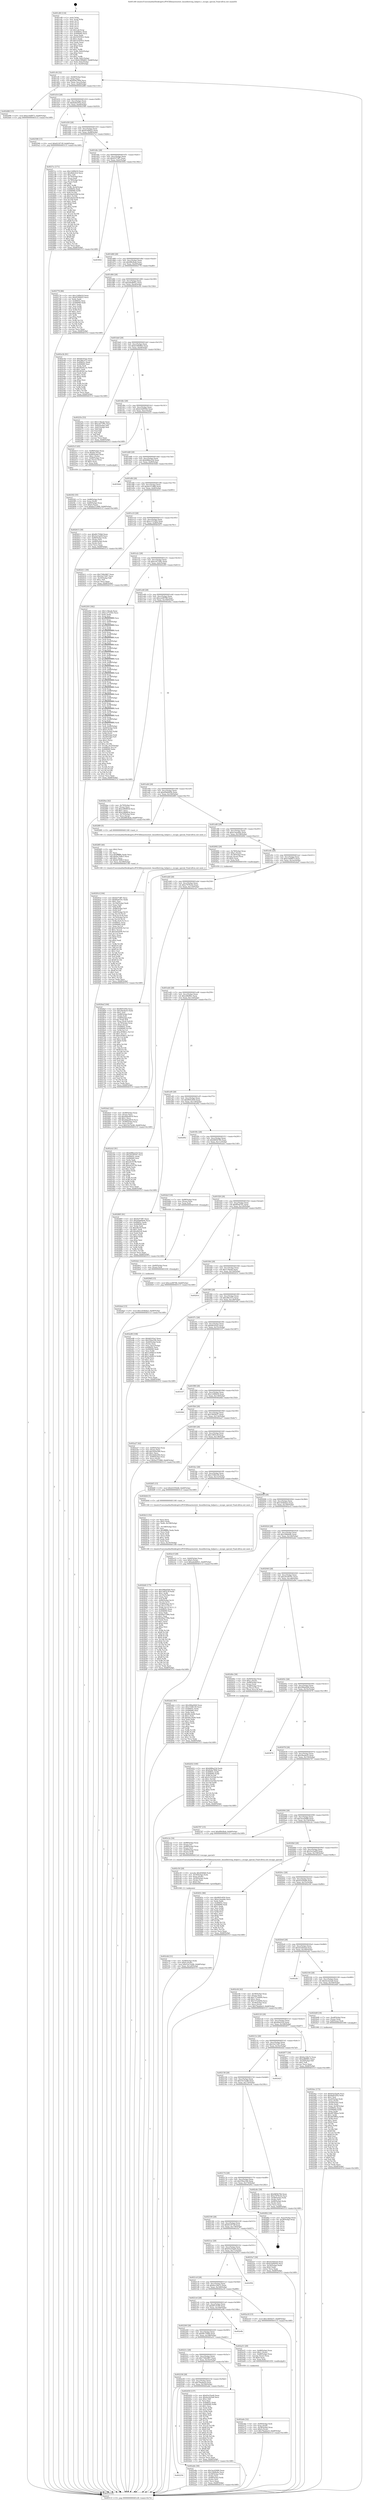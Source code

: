 digraph "0x401c80" {
  label = "0x401c80 (/mnt/c/Users/mathe/Desktop/tcc/POCII/binaries/extr_linuxlibstring_helpers.c_escape_special_Final-ollvm.out::main(0))"
  labelloc = "t"
  node[shape=record]

  Entry [label="",width=0.3,height=0.3,shape=circle,fillcolor=black,style=filled]
  "0x401cf4" [label="{
     0x401cf4 [32]\l
     | [instrs]\l
     &nbsp;&nbsp;0x401cf4 \<+6\>: mov -0xb8(%rbp),%eax\l
     &nbsp;&nbsp;0x401cfa \<+2\>: mov %eax,%ecx\l
     &nbsp;&nbsp;0x401cfc \<+6\>: sub $0x826a7894,%ecx\l
     &nbsp;&nbsp;0x401d02 \<+6\>: mov %eax,-0xcc(%rbp)\l
     &nbsp;&nbsp;0x401d08 \<+6\>: mov %ecx,-0xd0(%rbp)\l
     &nbsp;&nbsp;0x401d0e \<+6\>: je 0000000000402d96 \<main+0x1116\>\l
  }"]
  "0x402d96" [label="{
     0x402d96 [15]\l
     | [instrs]\l
     &nbsp;&nbsp;0x402d96 \<+10\>: movl $0xe16df973,-0xb8(%rbp)\l
     &nbsp;&nbsp;0x402da0 \<+5\>: jmp 000000000040311f \<main+0x149f\>\l
  }"]
  "0x401d14" [label="{
     0x401d14 [28]\l
     | [instrs]\l
     &nbsp;&nbsp;0x401d14 \<+5\>: jmp 0000000000401d19 \<main+0x99\>\l
     &nbsp;&nbsp;0x401d19 \<+6\>: mov -0xcc(%rbp),%eax\l
     &nbsp;&nbsp;0x401d1f \<+5\>: sub $0x8a825f3a,%eax\l
     &nbsp;&nbsp;0x401d24 \<+6\>: mov %eax,-0xd4(%rbp)\l
     &nbsp;&nbsp;0x401d2a \<+6\>: je 0000000000402598 \<main+0x918\>\l
  }"]
  Exit [label="",width=0.3,height=0.3,shape=circle,fillcolor=black,style=filled,peripheries=2]
  "0x402598" [label="{
     0x402598 [15]\l
     | [instrs]\l
     &nbsp;&nbsp;0x402598 \<+10\>: movl $0x621871ff,-0xb8(%rbp)\l
     &nbsp;&nbsp;0x4025a2 \<+5\>: jmp 000000000040311f \<main+0x149f\>\l
  }"]
  "0x401d30" [label="{
     0x401d30 [28]\l
     | [instrs]\l
     &nbsp;&nbsp;0x401d30 \<+5\>: jmp 0000000000401d35 \<main+0xb5\>\l
     &nbsp;&nbsp;0x401d35 \<+6\>: mov -0xcc(%rbp),%eax\l
     &nbsp;&nbsp;0x401d3b \<+5\>: sub $0x9100fd25,%eax\l
     &nbsp;&nbsp;0x401d40 \<+6\>: mov %eax,-0xd8(%rbp)\l
     &nbsp;&nbsp;0x401d46 \<+6\>: je 00000000004027cc \<main+0xb4c\>\l
  }"]
  "0x402ded" [label="{
     0x402ded [15]\l
     | [instrs]\l
     &nbsp;&nbsp;0x402ded \<+10\>: movl $0x1d54bda3,-0xb8(%rbp)\l
     &nbsp;&nbsp;0x402df7 \<+5\>: jmp 000000000040311f \<main+0x149f\>\l
  }"]
  "0x4027cc" [label="{
     0x4027cc [171]\l
     | [instrs]\l
     &nbsp;&nbsp;0x4027cc \<+5\>: mov $0x124f9d18,%eax\l
     &nbsp;&nbsp;0x4027d1 \<+5\>: mov $0x4feb1fc4,%ecx\l
     &nbsp;&nbsp;0x4027d6 \<+2\>: mov $0x1,%dl\l
     &nbsp;&nbsp;0x4027d8 \<+4\>: mov -0x70(%rbp),%rsi\l
     &nbsp;&nbsp;0x4027dc \<+2\>: mov (%rsi),%edi\l
     &nbsp;&nbsp;0x4027de \<+4\>: mov -0x78(%rbp),%rsi\l
     &nbsp;&nbsp;0x4027e2 \<+2\>: cmp (%rsi),%edi\l
     &nbsp;&nbsp;0x4027e4 \<+4\>: setl %r8b\l
     &nbsp;&nbsp;0x4027e8 \<+4\>: and $0x1,%r8b\l
     &nbsp;&nbsp;0x4027ec \<+4\>: mov %r8b,-0x2d(%rbp)\l
     &nbsp;&nbsp;0x4027f0 \<+7\>: mov 0x40605c,%edi\l
     &nbsp;&nbsp;0x4027f7 \<+8\>: mov 0x406060,%r9d\l
     &nbsp;&nbsp;0x4027ff \<+3\>: mov %edi,%r10d\l
     &nbsp;&nbsp;0x402802 \<+7\>: sub $0x2be0229f,%r10d\l
     &nbsp;&nbsp;0x402809 \<+4\>: sub $0x1,%r10d\l
     &nbsp;&nbsp;0x40280d \<+7\>: add $0x2be0229f,%r10d\l
     &nbsp;&nbsp;0x402814 \<+4\>: imul %r10d,%edi\l
     &nbsp;&nbsp;0x402818 \<+3\>: and $0x1,%edi\l
     &nbsp;&nbsp;0x40281b \<+3\>: cmp $0x0,%edi\l
     &nbsp;&nbsp;0x40281e \<+4\>: sete %r8b\l
     &nbsp;&nbsp;0x402822 \<+4\>: cmp $0xa,%r9d\l
     &nbsp;&nbsp;0x402826 \<+4\>: setl %r11b\l
     &nbsp;&nbsp;0x40282a \<+3\>: mov %r8b,%bl\l
     &nbsp;&nbsp;0x40282d \<+3\>: xor $0xff,%bl\l
     &nbsp;&nbsp;0x402830 \<+3\>: mov %r11b,%r14b\l
     &nbsp;&nbsp;0x402833 \<+4\>: xor $0xff,%r14b\l
     &nbsp;&nbsp;0x402837 \<+3\>: xor $0x1,%dl\l
     &nbsp;&nbsp;0x40283a \<+3\>: mov %bl,%r15b\l
     &nbsp;&nbsp;0x40283d \<+4\>: and $0xff,%r15b\l
     &nbsp;&nbsp;0x402841 \<+3\>: and %dl,%r8b\l
     &nbsp;&nbsp;0x402844 \<+3\>: mov %r14b,%r12b\l
     &nbsp;&nbsp;0x402847 \<+4\>: and $0xff,%r12b\l
     &nbsp;&nbsp;0x40284b \<+3\>: and %dl,%r11b\l
     &nbsp;&nbsp;0x40284e \<+3\>: or %r8b,%r15b\l
     &nbsp;&nbsp;0x402851 \<+3\>: or %r11b,%r12b\l
     &nbsp;&nbsp;0x402854 \<+3\>: xor %r12b,%r15b\l
     &nbsp;&nbsp;0x402857 \<+3\>: or %r14b,%bl\l
     &nbsp;&nbsp;0x40285a \<+3\>: xor $0xff,%bl\l
     &nbsp;&nbsp;0x40285d \<+3\>: or $0x1,%dl\l
     &nbsp;&nbsp;0x402860 \<+2\>: and %dl,%bl\l
     &nbsp;&nbsp;0x402862 \<+3\>: or %bl,%r15b\l
     &nbsp;&nbsp;0x402865 \<+4\>: test $0x1,%r15b\l
     &nbsp;&nbsp;0x402869 \<+3\>: cmovne %ecx,%eax\l
     &nbsp;&nbsp;0x40286c \<+6\>: mov %eax,-0xb8(%rbp)\l
     &nbsp;&nbsp;0x402872 \<+5\>: jmp 000000000040311f \<main+0x149f\>\l
  }"]
  "0x401d4c" [label="{
     0x401d4c [28]\l
     | [instrs]\l
     &nbsp;&nbsp;0x401d4c \<+5\>: jmp 0000000000401d51 \<main+0xd1\>\l
     &nbsp;&nbsp;0x401d51 \<+6\>: mov -0xcc(%rbp),%eax\l
     &nbsp;&nbsp;0x401d57 \<+5\>: sub $0x91f73ff7,%eax\l
     &nbsp;&nbsp;0x401d5c \<+6\>: mov %eax,-0xdc(%rbp)\l
     &nbsp;&nbsp;0x401d62 \<+6\>: je 0000000000403002 \<main+0x1382\>\l
  }"]
  "0x402de1" [label="{
     0x402de1 [12]\l
     | [instrs]\l
     &nbsp;&nbsp;0x402de1 \<+4\>: mov -0x60(%rbp),%rax\l
     &nbsp;&nbsp;0x402de5 \<+3\>: mov (%rax),%rdi\l
     &nbsp;&nbsp;0x402de8 \<+5\>: call 0000000000401030 \<free@plt\>\l
     | [calls]\l
     &nbsp;&nbsp;0x401030 \{1\} (unknown)\l
  }"]
  "0x403002" [label="{
     0x403002\l
  }", style=dashed]
  "0x401d68" [label="{
     0x401d68 [28]\l
     | [instrs]\l
     &nbsp;&nbsp;0x401d68 \<+5\>: jmp 0000000000401d6d \<main+0xed\>\l
     &nbsp;&nbsp;0x401d6d \<+6\>: mov -0xcc(%rbp),%eax\l
     &nbsp;&nbsp;0x401d73 \<+5\>: sub $0x9f9cfbab,%eax\l
     &nbsp;&nbsp;0x401d78 \<+6\>: mov %eax,-0xe0(%rbp)\l
     &nbsp;&nbsp;0x401d7e \<+6\>: je 0000000000402776 \<main+0xaf6\>\l
  }"]
  "0x402d32" [label="{
     0x402d32 [100]\l
     | [instrs]\l
     &nbsp;&nbsp;0x402d32 \<+5\>: mov $0xb98be23d,%edx\l
     &nbsp;&nbsp;0x402d37 \<+5\>: mov $0x826a7894,%esi\l
     &nbsp;&nbsp;0x402d3c \<+8\>: mov 0x40605c,%r8d\l
     &nbsp;&nbsp;0x402d44 \<+8\>: mov 0x406060,%r9d\l
     &nbsp;&nbsp;0x402d4c \<+3\>: mov %r8d,%r10d\l
     &nbsp;&nbsp;0x402d4f \<+7\>: add $0x5c5225bd,%r10d\l
     &nbsp;&nbsp;0x402d56 \<+4\>: sub $0x1,%r10d\l
     &nbsp;&nbsp;0x402d5a \<+7\>: sub $0x5c5225bd,%r10d\l
     &nbsp;&nbsp;0x402d61 \<+4\>: imul %r10d,%r8d\l
     &nbsp;&nbsp;0x402d65 \<+4\>: and $0x1,%r8d\l
     &nbsp;&nbsp;0x402d69 \<+4\>: cmp $0x0,%r8d\l
     &nbsp;&nbsp;0x402d6d \<+4\>: sete %r11b\l
     &nbsp;&nbsp;0x402d71 \<+4\>: cmp $0xa,%r9d\l
     &nbsp;&nbsp;0x402d75 \<+3\>: setl %bl\l
     &nbsp;&nbsp;0x402d78 \<+3\>: mov %r11b,%r14b\l
     &nbsp;&nbsp;0x402d7b \<+3\>: and %bl,%r14b\l
     &nbsp;&nbsp;0x402d7e \<+3\>: xor %bl,%r11b\l
     &nbsp;&nbsp;0x402d81 \<+3\>: or %r11b,%r14b\l
     &nbsp;&nbsp;0x402d84 \<+4\>: test $0x1,%r14b\l
     &nbsp;&nbsp;0x402d88 \<+3\>: cmovne %esi,%edx\l
     &nbsp;&nbsp;0x402d8b \<+6\>: mov %edx,-0xb8(%rbp)\l
     &nbsp;&nbsp;0x402d91 \<+5\>: jmp 000000000040311f \<main+0x149f\>\l
  }"]
  "0x402776" [label="{
     0x402776 [86]\l
     | [instrs]\l
     &nbsp;&nbsp;0x402776 \<+5\>: mov $0x124f9d18,%eax\l
     &nbsp;&nbsp;0x40277b \<+5\>: mov $0x9100fd25,%ecx\l
     &nbsp;&nbsp;0x402780 \<+2\>: xor %edx,%edx\l
     &nbsp;&nbsp;0x402782 \<+7\>: mov 0x40605c,%esi\l
     &nbsp;&nbsp;0x402789 \<+7\>: mov 0x406060,%edi\l
     &nbsp;&nbsp;0x402790 \<+3\>: sub $0x1,%edx\l
     &nbsp;&nbsp;0x402793 \<+3\>: mov %esi,%r8d\l
     &nbsp;&nbsp;0x402796 \<+3\>: add %edx,%r8d\l
     &nbsp;&nbsp;0x402799 \<+4\>: imul %r8d,%esi\l
     &nbsp;&nbsp;0x40279d \<+3\>: and $0x1,%esi\l
     &nbsp;&nbsp;0x4027a0 \<+3\>: cmp $0x0,%esi\l
     &nbsp;&nbsp;0x4027a3 \<+4\>: sete %r9b\l
     &nbsp;&nbsp;0x4027a7 \<+3\>: cmp $0xa,%edi\l
     &nbsp;&nbsp;0x4027aa \<+4\>: setl %r10b\l
     &nbsp;&nbsp;0x4027ae \<+3\>: mov %r9b,%r11b\l
     &nbsp;&nbsp;0x4027b1 \<+3\>: and %r10b,%r11b\l
     &nbsp;&nbsp;0x4027b4 \<+3\>: xor %r10b,%r9b\l
     &nbsp;&nbsp;0x4027b7 \<+3\>: or %r9b,%r11b\l
     &nbsp;&nbsp;0x4027ba \<+4\>: test $0x1,%r11b\l
     &nbsp;&nbsp;0x4027be \<+3\>: cmovne %ecx,%eax\l
     &nbsp;&nbsp;0x4027c1 \<+6\>: mov %eax,-0xb8(%rbp)\l
     &nbsp;&nbsp;0x4027c7 \<+5\>: jmp 000000000040311f \<main+0x149f\>\l
  }"]
  "0x401d84" [label="{
     0x401d84 [28]\l
     | [instrs]\l
     &nbsp;&nbsp;0x401d84 \<+5\>: jmp 0000000000401d89 \<main+0x109\>\l
     &nbsp;&nbsp;0x401d89 \<+6\>: mov -0xcc(%rbp),%eax\l
     &nbsp;&nbsp;0x401d8f \<+5\>: sub $0xadedb921,%eax\l
     &nbsp;&nbsp;0x401d94 \<+6\>: mov %eax,-0xe4(%rbp)\l
     &nbsp;&nbsp;0x401d9a \<+6\>: je 0000000000402e3b \<main+0x11bb\>\l
  }"]
  "0x402c6d" [label="{
     0x402c6d [31]\l
     | [instrs]\l
     &nbsp;&nbsp;0x402c6d \<+4\>: mov -0x48(%rbp),%rdx\l
     &nbsp;&nbsp;0x402c71 \<+6\>: movl $0x0,(%rdx)\l
     &nbsp;&nbsp;0x402c77 \<+10\>: movl $0x53e7ac86,-0xb8(%rbp)\l
     &nbsp;&nbsp;0x402c81 \<+6\>: mov %eax,-0x1a0(%rbp)\l
     &nbsp;&nbsp;0x402c87 \<+5\>: jmp 000000000040311f \<main+0x149f\>\l
  }"]
  "0x402e3b" [label="{
     0x402e3b [91]\l
     | [instrs]\l
     &nbsp;&nbsp;0x402e3b \<+5\>: mov $0xb6163a2,%eax\l
     &nbsp;&nbsp;0x402e40 \<+5\>: mov $0x28b1472,%ecx\l
     &nbsp;&nbsp;0x402e45 \<+7\>: mov 0x40605c,%edx\l
     &nbsp;&nbsp;0x402e4c \<+7\>: mov 0x406060,%esi\l
     &nbsp;&nbsp;0x402e53 \<+2\>: mov %edx,%edi\l
     &nbsp;&nbsp;0x402e55 \<+6\>: sub $0x493dc1ac,%edi\l
     &nbsp;&nbsp;0x402e5b \<+3\>: sub $0x1,%edi\l
     &nbsp;&nbsp;0x402e5e \<+6\>: add $0x493dc1ac,%edi\l
     &nbsp;&nbsp;0x402e64 \<+3\>: imul %edi,%edx\l
     &nbsp;&nbsp;0x402e67 \<+3\>: and $0x1,%edx\l
     &nbsp;&nbsp;0x402e6a \<+3\>: cmp $0x0,%edx\l
     &nbsp;&nbsp;0x402e6d \<+4\>: sete %r8b\l
     &nbsp;&nbsp;0x402e71 \<+3\>: cmp $0xa,%esi\l
     &nbsp;&nbsp;0x402e74 \<+4\>: setl %r9b\l
     &nbsp;&nbsp;0x402e78 \<+3\>: mov %r8b,%r10b\l
     &nbsp;&nbsp;0x402e7b \<+3\>: and %r9b,%r10b\l
     &nbsp;&nbsp;0x402e7e \<+3\>: xor %r9b,%r8b\l
     &nbsp;&nbsp;0x402e81 \<+3\>: or %r8b,%r10b\l
     &nbsp;&nbsp;0x402e84 \<+4\>: test $0x1,%r10b\l
     &nbsp;&nbsp;0x402e88 \<+3\>: cmovne %ecx,%eax\l
     &nbsp;&nbsp;0x402e8b \<+6\>: mov %eax,-0xb8(%rbp)\l
     &nbsp;&nbsp;0x402e91 \<+5\>: jmp 000000000040311f \<main+0x149f\>\l
  }"]
  "0x401da0" [label="{
     0x401da0 [28]\l
     | [instrs]\l
     &nbsp;&nbsp;0x401da0 \<+5\>: jmp 0000000000401da5 \<main+0x125\>\l
     &nbsp;&nbsp;0x401da5 \<+6\>: mov -0xcc(%rbp),%eax\l
     &nbsp;&nbsp;0x401dab \<+5\>: sub $0xb190b863,%eax\l
     &nbsp;&nbsp;0x401db0 \<+6\>: mov %eax,-0xe8(%rbp)\l
     &nbsp;&nbsp;0x401db6 \<+6\>: je 000000000040225e \<main+0x5de\>\l
  }"]
  "0x402c50" [label="{
     0x402c50 [29]\l
     | [instrs]\l
     &nbsp;&nbsp;0x402c50 \<+10\>: movabs $0x4040b6,%rdi\l
     &nbsp;&nbsp;0x402c5a \<+4\>: mov -0x50(%rbp),%rdx\l
     &nbsp;&nbsp;0x402c5e \<+2\>: mov %eax,(%rdx)\l
     &nbsp;&nbsp;0x402c60 \<+4\>: mov -0x50(%rbp),%rdx\l
     &nbsp;&nbsp;0x402c64 \<+2\>: mov (%rdx),%esi\l
     &nbsp;&nbsp;0x402c66 \<+2\>: mov $0x0,%al\l
     &nbsp;&nbsp;0x402c68 \<+5\>: call 0000000000401040 \<printf@plt\>\l
     | [calls]\l
     &nbsp;&nbsp;0x401040 \{1\} (unknown)\l
  }"]
  "0x40225e" [label="{
     0x40225e [53]\l
     | [instrs]\l
     &nbsp;&nbsp;0x40225e \<+5\>: mov $0x1c5beab,%eax\l
     &nbsp;&nbsp;0x402263 \<+5\>: mov $0xcc67190c,%ecx\l
     &nbsp;&nbsp;0x402268 \<+6\>: mov -0xb2(%rbp),%dl\l
     &nbsp;&nbsp;0x40226e \<+7\>: mov -0xb1(%rbp),%sil\l
     &nbsp;&nbsp;0x402275 \<+3\>: mov %dl,%dil\l
     &nbsp;&nbsp;0x402278 \<+3\>: and %sil,%dil\l
     &nbsp;&nbsp;0x40227b \<+3\>: xor %sil,%dl\l
     &nbsp;&nbsp;0x40227e \<+3\>: or %dl,%dil\l
     &nbsp;&nbsp;0x402281 \<+4\>: test $0x1,%dil\l
     &nbsp;&nbsp;0x402285 \<+3\>: cmovne %ecx,%eax\l
     &nbsp;&nbsp;0x402288 \<+6\>: mov %eax,-0xb8(%rbp)\l
     &nbsp;&nbsp;0x40228e \<+5\>: jmp 000000000040311f \<main+0x149f\>\l
  }"]
  "0x401dbc" [label="{
     0x401dbc [28]\l
     | [instrs]\l
     &nbsp;&nbsp;0x401dbc \<+5\>: jmp 0000000000401dc1 \<main+0x141\>\l
     &nbsp;&nbsp;0x401dc1 \<+6\>: mov -0xcc(%rbp),%eax\l
     &nbsp;&nbsp;0x401dc7 \<+5\>: sub $0xb1b09504,%eax\l
     &nbsp;&nbsp;0x401dcc \<+6\>: mov %eax,-0xec(%rbp)\l
     &nbsp;&nbsp;0x401dd2 \<+6\>: je 00000000004025c5 \<main+0x945\>\l
  }"]
  "0x40311f" [label="{
     0x40311f [5]\l
     | [instrs]\l
     &nbsp;&nbsp;0x40311f \<+5\>: jmp 0000000000401cf4 \<main+0x74\>\l
  }"]
  "0x401c80" [label="{
     0x401c80 [116]\l
     | [instrs]\l
     &nbsp;&nbsp;0x401c80 \<+1\>: push %rbp\l
     &nbsp;&nbsp;0x401c81 \<+3\>: mov %rsp,%rbp\l
     &nbsp;&nbsp;0x401c84 \<+2\>: push %r15\l
     &nbsp;&nbsp;0x401c86 \<+2\>: push %r14\l
     &nbsp;&nbsp;0x401c88 \<+2\>: push %r13\l
     &nbsp;&nbsp;0x401c8a \<+2\>: push %r12\l
     &nbsp;&nbsp;0x401c8c \<+1\>: push %rbx\l
     &nbsp;&nbsp;0x401c8d \<+7\>: sub $0x1a8,%rsp\l
     &nbsp;&nbsp;0x401c94 \<+7\>: mov 0x40605c,%eax\l
     &nbsp;&nbsp;0x401c9b \<+7\>: mov 0x406060,%ecx\l
     &nbsp;&nbsp;0x401ca2 \<+2\>: mov %eax,%edx\l
     &nbsp;&nbsp;0x401ca4 \<+6\>: sub $0x52505fc2,%edx\l
     &nbsp;&nbsp;0x401caa \<+3\>: sub $0x1,%edx\l
     &nbsp;&nbsp;0x401cad \<+6\>: add $0x52505fc2,%edx\l
     &nbsp;&nbsp;0x401cb3 \<+3\>: imul %edx,%eax\l
     &nbsp;&nbsp;0x401cb6 \<+3\>: and $0x1,%eax\l
     &nbsp;&nbsp;0x401cb9 \<+3\>: cmp $0x0,%eax\l
     &nbsp;&nbsp;0x401cbc \<+4\>: sete %r8b\l
     &nbsp;&nbsp;0x401cc0 \<+4\>: and $0x1,%r8b\l
     &nbsp;&nbsp;0x401cc4 \<+7\>: mov %r8b,-0xb2(%rbp)\l
     &nbsp;&nbsp;0x401ccb \<+3\>: cmp $0xa,%ecx\l
     &nbsp;&nbsp;0x401cce \<+4\>: setl %r8b\l
     &nbsp;&nbsp;0x401cd2 \<+4\>: and $0x1,%r8b\l
     &nbsp;&nbsp;0x401cd6 \<+7\>: mov %r8b,-0xb1(%rbp)\l
     &nbsp;&nbsp;0x401cdd \<+10\>: movl $0xb190b863,-0xb8(%rbp)\l
     &nbsp;&nbsp;0x401ce7 \<+6\>: mov %edi,-0xbc(%rbp)\l
     &nbsp;&nbsp;0x401ced \<+7\>: mov %rsi,-0xc8(%rbp)\l
  }"]
  "0x402b46" [label="{
     0x402b46 [175]\l
     | [instrs]\l
     &nbsp;&nbsp;0x402b46 \<+5\>: mov $0x299ad2b9,%ecx\l
     &nbsp;&nbsp;0x402b4b \<+5\>: mov $0x14f03c3f,%edx\l
     &nbsp;&nbsp;0x402b50 \<+3\>: mov $0x1,%r8b\l
     &nbsp;&nbsp;0x402b53 \<+6\>: mov -0x19c(%rbp),%esi\l
     &nbsp;&nbsp;0x402b59 \<+3\>: imul %eax,%esi\l
     &nbsp;&nbsp;0x402b5c \<+3\>: mov %sil,%r9b\l
     &nbsp;&nbsp;0x402b5f \<+4\>: mov -0x60(%rbp),%r10\l
     &nbsp;&nbsp;0x402b63 \<+3\>: mov (%r10),%r10\l
     &nbsp;&nbsp;0x402b66 \<+4\>: mov -0x58(%rbp),%r11\l
     &nbsp;&nbsp;0x402b6a \<+3\>: movslq (%r11),%r11\l
     &nbsp;&nbsp;0x402b6d \<+4\>: mov %r9b,(%r10,%r11,1)\l
     &nbsp;&nbsp;0x402b71 \<+7\>: mov 0x40605c,%eax\l
     &nbsp;&nbsp;0x402b78 \<+7\>: mov 0x406060,%esi\l
     &nbsp;&nbsp;0x402b7f \<+2\>: mov %eax,%edi\l
     &nbsp;&nbsp;0x402b81 \<+6\>: sub $0x84a5789a,%edi\l
     &nbsp;&nbsp;0x402b87 \<+3\>: sub $0x1,%edi\l
     &nbsp;&nbsp;0x402b8a \<+6\>: add $0x84a5789a,%edi\l
     &nbsp;&nbsp;0x402b90 \<+3\>: imul %edi,%eax\l
     &nbsp;&nbsp;0x402b93 \<+3\>: and $0x1,%eax\l
     &nbsp;&nbsp;0x402b96 \<+3\>: cmp $0x0,%eax\l
     &nbsp;&nbsp;0x402b99 \<+4\>: sete %r9b\l
     &nbsp;&nbsp;0x402b9d \<+3\>: cmp $0xa,%esi\l
     &nbsp;&nbsp;0x402ba0 \<+3\>: setl %bl\l
     &nbsp;&nbsp;0x402ba3 \<+3\>: mov %r9b,%r14b\l
     &nbsp;&nbsp;0x402ba6 \<+4\>: xor $0xff,%r14b\l
     &nbsp;&nbsp;0x402baa \<+3\>: mov %bl,%r15b\l
     &nbsp;&nbsp;0x402bad \<+4\>: xor $0xff,%r15b\l
     &nbsp;&nbsp;0x402bb1 \<+4\>: xor $0x0,%r8b\l
     &nbsp;&nbsp;0x402bb5 \<+3\>: mov %r14b,%r12b\l
     &nbsp;&nbsp;0x402bb8 \<+4\>: and $0x0,%r12b\l
     &nbsp;&nbsp;0x402bbc \<+3\>: and %r8b,%r9b\l
     &nbsp;&nbsp;0x402bbf \<+3\>: mov %r15b,%r13b\l
     &nbsp;&nbsp;0x402bc2 \<+4\>: and $0x0,%r13b\l
     &nbsp;&nbsp;0x402bc6 \<+3\>: and %r8b,%bl\l
     &nbsp;&nbsp;0x402bc9 \<+3\>: or %r9b,%r12b\l
     &nbsp;&nbsp;0x402bcc \<+3\>: or %bl,%r13b\l
     &nbsp;&nbsp;0x402bcf \<+3\>: xor %r13b,%r12b\l
     &nbsp;&nbsp;0x402bd2 \<+3\>: or %r15b,%r14b\l
     &nbsp;&nbsp;0x402bd5 \<+4\>: xor $0xff,%r14b\l
     &nbsp;&nbsp;0x402bd9 \<+4\>: or $0x0,%r8b\l
     &nbsp;&nbsp;0x402bdd \<+3\>: and %r8b,%r14b\l
     &nbsp;&nbsp;0x402be0 \<+3\>: or %r14b,%r12b\l
     &nbsp;&nbsp;0x402be3 \<+4\>: test $0x1,%r12b\l
     &nbsp;&nbsp;0x402be7 \<+3\>: cmovne %edx,%ecx\l
     &nbsp;&nbsp;0x402bea \<+6\>: mov %ecx,-0xb8(%rbp)\l
     &nbsp;&nbsp;0x402bf0 \<+5\>: jmp 000000000040311f \<main+0x149f\>\l
  }"]
  "0x4025c5" [label="{
     0x4025c5 [45]\l
     | [instrs]\l
     &nbsp;&nbsp;0x4025c5 \<+7\>: mov -0x98(%rbp),%rax\l
     &nbsp;&nbsp;0x4025cc \<+3\>: movb $0x64,(%rax)\l
     &nbsp;&nbsp;0x4025cf \<+7\>: mov -0x90(%rbp),%rax\l
     &nbsp;&nbsp;0x4025d6 \<+6\>: movl $0x1,(%rax)\l
     &nbsp;&nbsp;0x4025dc \<+7\>: mov -0x90(%rbp),%rax\l
     &nbsp;&nbsp;0x4025e3 \<+3\>: movslq (%rax),%rax\l
     &nbsp;&nbsp;0x4025e6 \<+4\>: shl $0x3,%rax\l
     &nbsp;&nbsp;0x4025ea \<+3\>: mov %rax,%rdi\l
     &nbsp;&nbsp;0x4025ed \<+5\>: call 0000000000401050 \<malloc@plt\>\l
     | [calls]\l
     &nbsp;&nbsp;0x401050 \{1\} (unknown)\l
  }"]
  "0x401dd8" [label="{
     0x401dd8 [28]\l
     | [instrs]\l
     &nbsp;&nbsp;0x401dd8 \<+5\>: jmp 0000000000401ddd \<main+0x15d\>\l
     &nbsp;&nbsp;0x401ddd \<+6\>: mov -0xcc(%rbp),%eax\l
     &nbsp;&nbsp;0x401de3 \<+5\>: sub $0xb98be23d,%eax\l
     &nbsp;&nbsp;0x401de8 \<+6\>: mov %eax,-0xf0(%rbp)\l
     &nbsp;&nbsp;0x401dee \<+6\>: je 00000000004030d4 \<main+0x1454\>\l
  }"]
  "0x402b12" [label="{
     0x402b12 [52]\l
     | [instrs]\l
     &nbsp;&nbsp;0x402b12 \<+2\>: xor %ecx,%ecx\l
     &nbsp;&nbsp;0x402b14 \<+5\>: mov $0x2,%edx\l
     &nbsp;&nbsp;0x402b19 \<+6\>: mov %edx,-0x198(%rbp)\l
     &nbsp;&nbsp;0x402b1f \<+1\>: cltd\l
     &nbsp;&nbsp;0x402b20 \<+6\>: mov -0x198(%rbp),%esi\l
     &nbsp;&nbsp;0x402b26 \<+2\>: idiv %esi\l
     &nbsp;&nbsp;0x402b28 \<+6\>: imul $0xfffffffe,%edx,%edx\l
     &nbsp;&nbsp;0x402b2e \<+2\>: mov %ecx,%edi\l
     &nbsp;&nbsp;0x402b30 \<+2\>: sub %edx,%edi\l
     &nbsp;&nbsp;0x402b32 \<+2\>: mov %ecx,%edx\l
     &nbsp;&nbsp;0x402b34 \<+3\>: sub $0x1,%edx\l
     &nbsp;&nbsp;0x402b37 \<+2\>: add %edx,%edi\l
     &nbsp;&nbsp;0x402b39 \<+2\>: sub %edi,%ecx\l
     &nbsp;&nbsp;0x402b3b \<+6\>: mov %ecx,-0x19c(%rbp)\l
     &nbsp;&nbsp;0x402b41 \<+5\>: call 0000000000401160 \<next_i\>\l
     | [calls]\l
     &nbsp;&nbsp;0x401160 \{1\} (/mnt/c/Users/mathe/Desktop/tcc/POCII/binaries/extr_linuxlibstring_helpers.c_escape_special_Final-ollvm.out::next_i)\l
  }"]
  "0x4030d4" [label="{
     0x4030d4\l
  }", style=dashed]
  "0x401df4" [label="{
     0x401df4 [28]\l
     | [instrs]\l
     &nbsp;&nbsp;0x401df4 \<+5\>: jmp 0000000000401df9 \<main+0x179\>\l
     &nbsp;&nbsp;0x401df9 \<+6\>: mov -0xcc(%rbp),%eax\l
     &nbsp;&nbsp;0x401dff \<+5\>: sub $0xbe37c968,%eax\l
     &nbsp;&nbsp;0x401e04 \<+6\>: mov %eax,-0xf4(%rbp)\l
     &nbsp;&nbsp;0x401e0a \<+6\>: je 0000000000402615 \<main+0x995\>\l
  }"]
  "0x402254" [label="{
     0x402254\l
  }", style=dashed]
  "0x402615" [label="{
     0x402615 [39]\l
     | [instrs]\l
     &nbsp;&nbsp;0x402615 \<+5\>: mov $0x6fc750b6,%eax\l
     &nbsp;&nbsp;0x40261a \<+5\>: mov $0x3e23ad5f,%ecx\l
     &nbsp;&nbsp;0x40261f \<+4\>: mov -0x80(%rbp),%rdx\l
     &nbsp;&nbsp;0x402623 \<+2\>: mov (%rdx),%esi\l
     &nbsp;&nbsp;0x402625 \<+7\>: mov -0x90(%rbp),%rdx\l
     &nbsp;&nbsp;0x40262c \<+2\>: cmp (%rdx),%esi\l
     &nbsp;&nbsp;0x40262e \<+3\>: cmovl %ecx,%eax\l
     &nbsp;&nbsp;0x402631 \<+6\>: mov %eax,-0xb8(%rbp)\l
     &nbsp;&nbsp;0x402637 \<+5\>: jmp 000000000040311f \<main+0x149f\>\l
  }"]
  "0x401e10" [label="{
     0x401e10 [28]\l
     | [instrs]\l
     &nbsp;&nbsp;0x401e10 \<+5\>: jmp 0000000000401e15 \<main+0x195\>\l
     &nbsp;&nbsp;0x401e15 \<+6\>: mov -0xcc(%rbp),%eax\l
     &nbsp;&nbsp;0x401e1b \<+5\>: sub $0xcc37e502,%eax\l
     &nbsp;&nbsp;0x401e20 \<+6\>: mov %eax,-0xf8(%rbp)\l
     &nbsp;&nbsp;0x401e26 \<+6\>: je 0000000000402411 \<main+0x791\>\l
  }"]
  "0x402a8e" [label="{
     0x402a8e [36]\l
     | [instrs]\l
     &nbsp;&nbsp;0x402a8e \<+5\>: mov $0x3acd2688,%eax\l
     &nbsp;&nbsp;0x402a93 \<+5\>: mov $0x1fdb8e8e,%ecx\l
     &nbsp;&nbsp;0x402a98 \<+4\>: mov -0x58(%rbp),%rdx\l
     &nbsp;&nbsp;0x402a9c \<+2\>: mov (%rdx),%esi\l
     &nbsp;&nbsp;0x402a9e \<+4\>: mov -0x68(%rbp),%rdx\l
     &nbsp;&nbsp;0x402aa2 \<+2\>: cmp (%rdx),%esi\l
     &nbsp;&nbsp;0x402aa4 \<+3\>: cmovl %ecx,%eax\l
     &nbsp;&nbsp;0x402aa7 \<+6\>: mov %eax,-0xb8(%rbp)\l
     &nbsp;&nbsp;0x402aad \<+5\>: jmp 000000000040311f \<main+0x149f\>\l
  }"]
  "0x402411" [label="{
     0x402411 [30]\l
     | [instrs]\l
     &nbsp;&nbsp;0x402411 \<+5\>: mov $0x730b2867,%eax\l
     &nbsp;&nbsp;0x402416 \<+5\>: mov $0x52e7cfd7,%ecx\l
     &nbsp;&nbsp;0x40241b \<+3\>: mov -0x35(%rbp),%dl\l
     &nbsp;&nbsp;0x40241e \<+3\>: test $0x1,%dl\l
     &nbsp;&nbsp;0x402421 \<+3\>: cmovne %ecx,%eax\l
     &nbsp;&nbsp;0x402424 \<+6\>: mov %eax,-0xb8(%rbp)\l
     &nbsp;&nbsp;0x40242a \<+5\>: jmp 000000000040311f \<main+0x149f\>\l
  }"]
  "0x401e2c" [label="{
     0x401e2c [28]\l
     | [instrs]\l
     &nbsp;&nbsp;0x401e2c \<+5\>: jmp 0000000000401e31 \<main+0x1b1\>\l
     &nbsp;&nbsp;0x401e31 \<+6\>: mov -0xcc(%rbp),%eax\l
     &nbsp;&nbsp;0x401e37 \<+5\>: sub $0xcc67190c,%eax\l
     &nbsp;&nbsp;0x401e3c \<+6\>: mov %eax,-0xfc(%rbp)\l
     &nbsp;&nbsp;0x401e42 \<+6\>: je 0000000000402293 \<main+0x613\>\l
  }"]
  "0x402a6e" [label="{
     0x402a6e [32]\l
     | [instrs]\l
     &nbsp;&nbsp;0x402a6e \<+4\>: mov -0x60(%rbp),%rdi\l
     &nbsp;&nbsp;0x402a72 \<+3\>: mov %rax,(%rdi)\l
     &nbsp;&nbsp;0x402a75 \<+4\>: mov -0x58(%rbp),%rax\l
     &nbsp;&nbsp;0x402a79 \<+6\>: movl $0x0,(%rax)\l
     &nbsp;&nbsp;0x402a7f \<+10\>: movl $0x79aabac0,-0xb8(%rbp)\l
     &nbsp;&nbsp;0x402a89 \<+5\>: jmp 000000000040311f \<main+0x149f\>\l
  }"]
  "0x402293" [label="{
     0x402293 [382]\l
     | [instrs]\l
     &nbsp;&nbsp;0x402293 \<+5\>: mov $0x1c5beab,%eax\l
     &nbsp;&nbsp;0x402298 \<+5\>: mov $0xcc37e502,%ecx\l
     &nbsp;&nbsp;0x40229d \<+2\>: xor %edx,%edx\l
     &nbsp;&nbsp;0x40229f \<+3\>: mov %rsp,%rsi\l
     &nbsp;&nbsp;0x4022a2 \<+4\>: add $0xfffffffffffffff0,%rsi\l
     &nbsp;&nbsp;0x4022a6 \<+3\>: mov %rsi,%rsp\l
     &nbsp;&nbsp;0x4022a9 \<+7\>: mov %rsi,-0xb0(%rbp)\l
     &nbsp;&nbsp;0x4022b0 \<+3\>: mov %rsp,%rsi\l
     &nbsp;&nbsp;0x4022b3 \<+4\>: add $0xfffffffffffffff0,%rsi\l
     &nbsp;&nbsp;0x4022b7 \<+3\>: mov %rsi,%rsp\l
     &nbsp;&nbsp;0x4022ba \<+3\>: mov %rsp,%rdi\l
     &nbsp;&nbsp;0x4022bd \<+4\>: add $0xfffffffffffffff0,%rdi\l
     &nbsp;&nbsp;0x4022c1 \<+3\>: mov %rdi,%rsp\l
     &nbsp;&nbsp;0x4022c4 \<+7\>: mov %rdi,-0xa8(%rbp)\l
     &nbsp;&nbsp;0x4022cb \<+3\>: mov %rsp,%rdi\l
     &nbsp;&nbsp;0x4022ce \<+4\>: add $0xfffffffffffffff0,%rdi\l
     &nbsp;&nbsp;0x4022d2 \<+3\>: mov %rdi,%rsp\l
     &nbsp;&nbsp;0x4022d5 \<+7\>: mov %rdi,-0xa0(%rbp)\l
     &nbsp;&nbsp;0x4022dc \<+3\>: mov %rsp,%rdi\l
     &nbsp;&nbsp;0x4022df \<+4\>: add $0xfffffffffffffff0,%rdi\l
     &nbsp;&nbsp;0x4022e3 \<+3\>: mov %rdi,%rsp\l
     &nbsp;&nbsp;0x4022e6 \<+7\>: mov %rdi,-0x98(%rbp)\l
     &nbsp;&nbsp;0x4022ed \<+3\>: mov %rsp,%rdi\l
     &nbsp;&nbsp;0x4022f0 \<+4\>: add $0xfffffffffffffff0,%rdi\l
     &nbsp;&nbsp;0x4022f4 \<+3\>: mov %rdi,%rsp\l
     &nbsp;&nbsp;0x4022f7 \<+7\>: mov %rdi,-0x90(%rbp)\l
     &nbsp;&nbsp;0x4022fe \<+3\>: mov %rsp,%rdi\l
     &nbsp;&nbsp;0x402301 \<+4\>: add $0xfffffffffffffff0,%rdi\l
     &nbsp;&nbsp;0x402305 \<+3\>: mov %rdi,%rsp\l
     &nbsp;&nbsp;0x402308 \<+7\>: mov %rdi,-0x88(%rbp)\l
     &nbsp;&nbsp;0x40230f \<+3\>: mov %rsp,%rdi\l
     &nbsp;&nbsp;0x402312 \<+4\>: add $0xfffffffffffffff0,%rdi\l
     &nbsp;&nbsp;0x402316 \<+3\>: mov %rdi,%rsp\l
     &nbsp;&nbsp;0x402319 \<+4\>: mov %rdi,-0x80(%rbp)\l
     &nbsp;&nbsp;0x40231d \<+3\>: mov %rsp,%rdi\l
     &nbsp;&nbsp;0x402320 \<+4\>: add $0xfffffffffffffff0,%rdi\l
     &nbsp;&nbsp;0x402324 \<+3\>: mov %rdi,%rsp\l
     &nbsp;&nbsp;0x402327 \<+4\>: mov %rdi,-0x78(%rbp)\l
     &nbsp;&nbsp;0x40232b \<+3\>: mov %rsp,%rdi\l
     &nbsp;&nbsp;0x40232e \<+4\>: add $0xfffffffffffffff0,%rdi\l
     &nbsp;&nbsp;0x402332 \<+3\>: mov %rdi,%rsp\l
     &nbsp;&nbsp;0x402335 \<+4\>: mov %rdi,-0x70(%rbp)\l
     &nbsp;&nbsp;0x402339 \<+3\>: mov %rsp,%rdi\l
     &nbsp;&nbsp;0x40233c \<+4\>: add $0xfffffffffffffff0,%rdi\l
     &nbsp;&nbsp;0x402340 \<+3\>: mov %rdi,%rsp\l
     &nbsp;&nbsp;0x402343 \<+4\>: mov %rdi,-0x68(%rbp)\l
     &nbsp;&nbsp;0x402347 \<+3\>: mov %rsp,%rdi\l
     &nbsp;&nbsp;0x40234a \<+4\>: add $0xfffffffffffffff0,%rdi\l
     &nbsp;&nbsp;0x40234e \<+3\>: mov %rdi,%rsp\l
     &nbsp;&nbsp;0x402351 \<+4\>: mov %rdi,-0x60(%rbp)\l
     &nbsp;&nbsp;0x402355 \<+3\>: mov %rsp,%rdi\l
     &nbsp;&nbsp;0x402358 \<+4\>: add $0xfffffffffffffff0,%rdi\l
     &nbsp;&nbsp;0x40235c \<+3\>: mov %rdi,%rsp\l
     &nbsp;&nbsp;0x40235f \<+4\>: mov %rdi,-0x58(%rbp)\l
     &nbsp;&nbsp;0x402363 \<+3\>: mov %rsp,%rdi\l
     &nbsp;&nbsp;0x402366 \<+4\>: add $0xfffffffffffffff0,%rdi\l
     &nbsp;&nbsp;0x40236a \<+3\>: mov %rdi,%rsp\l
     &nbsp;&nbsp;0x40236d \<+4\>: mov %rdi,-0x50(%rbp)\l
     &nbsp;&nbsp;0x402371 \<+3\>: mov %rsp,%rdi\l
     &nbsp;&nbsp;0x402374 \<+4\>: add $0xfffffffffffffff0,%rdi\l
     &nbsp;&nbsp;0x402378 \<+3\>: mov %rdi,%rsp\l
     &nbsp;&nbsp;0x40237b \<+4\>: mov %rdi,-0x48(%rbp)\l
     &nbsp;&nbsp;0x40237f \<+3\>: mov %rsp,%rdi\l
     &nbsp;&nbsp;0x402382 \<+4\>: add $0xfffffffffffffff0,%rdi\l
     &nbsp;&nbsp;0x402386 \<+3\>: mov %rdi,%rsp\l
     &nbsp;&nbsp;0x402389 \<+4\>: mov %rdi,-0x40(%rbp)\l
     &nbsp;&nbsp;0x40238d \<+7\>: mov -0xb0(%rbp),%rdi\l
     &nbsp;&nbsp;0x402394 \<+6\>: movl $0x0,(%rdi)\l
     &nbsp;&nbsp;0x40239a \<+7\>: mov -0xbc(%rbp),%r8d\l
     &nbsp;&nbsp;0x4023a1 \<+3\>: mov %r8d,(%rsi)\l
     &nbsp;&nbsp;0x4023a4 \<+7\>: mov -0xa8(%rbp),%rdi\l
     &nbsp;&nbsp;0x4023ab \<+7\>: mov -0xc8(%rbp),%r9\l
     &nbsp;&nbsp;0x4023b2 \<+3\>: mov %r9,(%rdi)\l
     &nbsp;&nbsp;0x4023b5 \<+3\>: cmpl $0x2,(%rsi)\l
     &nbsp;&nbsp;0x4023b8 \<+4\>: setne %r10b\l
     &nbsp;&nbsp;0x4023bc \<+4\>: and $0x1,%r10b\l
     &nbsp;&nbsp;0x4023c0 \<+4\>: mov %r10b,-0x35(%rbp)\l
     &nbsp;&nbsp;0x4023c4 \<+8\>: mov 0x40605c,%r11d\l
     &nbsp;&nbsp;0x4023cc \<+7\>: mov 0x406060,%ebx\l
     &nbsp;&nbsp;0x4023d3 \<+3\>: sub $0x1,%edx\l
     &nbsp;&nbsp;0x4023d6 \<+3\>: mov %r11d,%r14d\l
     &nbsp;&nbsp;0x4023d9 \<+3\>: add %edx,%r14d\l
     &nbsp;&nbsp;0x4023dc \<+4\>: imul %r14d,%r11d\l
     &nbsp;&nbsp;0x4023e0 \<+4\>: and $0x1,%r11d\l
     &nbsp;&nbsp;0x4023e4 \<+4\>: cmp $0x0,%r11d\l
     &nbsp;&nbsp;0x4023e8 \<+4\>: sete %r10b\l
     &nbsp;&nbsp;0x4023ec \<+3\>: cmp $0xa,%ebx\l
     &nbsp;&nbsp;0x4023ef \<+4\>: setl %r15b\l
     &nbsp;&nbsp;0x4023f3 \<+3\>: mov %r10b,%r12b\l
     &nbsp;&nbsp;0x4023f6 \<+3\>: and %r15b,%r12b\l
     &nbsp;&nbsp;0x4023f9 \<+3\>: xor %r15b,%r10b\l
     &nbsp;&nbsp;0x4023fc \<+3\>: or %r10b,%r12b\l
     &nbsp;&nbsp;0x4023ff \<+4\>: test $0x1,%r12b\l
     &nbsp;&nbsp;0x402403 \<+3\>: cmovne %ecx,%eax\l
     &nbsp;&nbsp;0x402406 \<+6\>: mov %eax,-0xb8(%rbp)\l
     &nbsp;&nbsp;0x40240c \<+5\>: jmp 000000000040311f \<main+0x149f\>\l
  }"]
  "0x401e48" [label="{
     0x401e48 [28]\l
     | [instrs]\l
     &nbsp;&nbsp;0x401e48 \<+5\>: jmp 0000000000401e4d \<main+0x1cd\>\l
     &nbsp;&nbsp;0x401e4d \<+6\>: mov -0xcc(%rbp),%eax\l
     &nbsp;&nbsp;0x401e53 \<+5\>: sub $0xcee99788,%eax\l
     &nbsp;&nbsp;0x401e58 \<+6\>: mov %eax,-0x100(%rbp)\l
     &nbsp;&nbsp;0x401e5e \<+6\>: je 00000000004029ee \<main+0xd6e\>\l
  }"]
  "0x40291d" [label="{
     0x40291d [194]\l
     | [instrs]\l
     &nbsp;&nbsp;0x40291d \<+5\>: mov $0x91f73ff7,%ecx\l
     &nbsp;&nbsp;0x402922 \<+5\>: mov $0xff3a0701,%edx\l
     &nbsp;&nbsp;0x402927 \<+3\>: mov $0x1,%sil\l
     &nbsp;&nbsp;0x40292a \<+6\>: mov -0x194(%rbp),%edi\l
     &nbsp;&nbsp;0x402930 \<+3\>: imul %eax,%edi\l
     &nbsp;&nbsp;0x402933 \<+3\>: mov %dil,%r8b\l
     &nbsp;&nbsp;0x402936 \<+7\>: mov -0x88(%rbp),%r9\l
     &nbsp;&nbsp;0x40293d \<+3\>: mov (%r9),%r9\l
     &nbsp;&nbsp;0x402940 \<+4\>: mov -0x80(%rbp),%r10\l
     &nbsp;&nbsp;0x402944 \<+3\>: movslq (%r10),%r10\l
     &nbsp;&nbsp;0x402947 \<+4\>: mov (%r9,%r10,8),%r9\l
     &nbsp;&nbsp;0x40294b \<+4\>: mov -0x70(%rbp),%r10\l
     &nbsp;&nbsp;0x40294f \<+3\>: movslq (%r10),%r10\l
     &nbsp;&nbsp;0x402952 \<+4\>: mov %r8b,(%r9,%r10,1)\l
     &nbsp;&nbsp;0x402956 \<+7\>: mov 0x40605c,%eax\l
     &nbsp;&nbsp;0x40295d \<+7\>: mov 0x406060,%edi\l
     &nbsp;&nbsp;0x402964 \<+3\>: mov %eax,%r11d\l
     &nbsp;&nbsp;0x402967 \<+7\>: add $0x5e02f5f4,%r11d\l
     &nbsp;&nbsp;0x40296e \<+4\>: sub $0x1,%r11d\l
     &nbsp;&nbsp;0x402972 \<+7\>: sub $0x5e02f5f4,%r11d\l
     &nbsp;&nbsp;0x402979 \<+4\>: imul %r11d,%eax\l
     &nbsp;&nbsp;0x40297d \<+3\>: and $0x1,%eax\l
     &nbsp;&nbsp;0x402980 \<+3\>: cmp $0x0,%eax\l
     &nbsp;&nbsp;0x402983 \<+4\>: sete %r8b\l
     &nbsp;&nbsp;0x402987 \<+3\>: cmp $0xa,%edi\l
     &nbsp;&nbsp;0x40298a \<+3\>: setl %bl\l
     &nbsp;&nbsp;0x40298d \<+3\>: mov %r8b,%r14b\l
     &nbsp;&nbsp;0x402990 \<+4\>: xor $0xff,%r14b\l
     &nbsp;&nbsp;0x402994 \<+3\>: mov %bl,%r15b\l
     &nbsp;&nbsp;0x402997 \<+4\>: xor $0xff,%r15b\l
     &nbsp;&nbsp;0x40299b \<+4\>: xor $0x1,%sil\l
     &nbsp;&nbsp;0x40299f \<+3\>: mov %r14b,%r12b\l
     &nbsp;&nbsp;0x4029a2 \<+4\>: and $0xff,%r12b\l
     &nbsp;&nbsp;0x4029a6 \<+3\>: and %sil,%r8b\l
     &nbsp;&nbsp;0x4029a9 \<+3\>: mov %r15b,%r13b\l
     &nbsp;&nbsp;0x4029ac \<+4\>: and $0xff,%r13b\l
     &nbsp;&nbsp;0x4029b0 \<+3\>: and %sil,%bl\l
     &nbsp;&nbsp;0x4029b3 \<+3\>: or %r8b,%r12b\l
     &nbsp;&nbsp;0x4029b6 \<+3\>: or %bl,%r13b\l
     &nbsp;&nbsp;0x4029b9 \<+3\>: xor %r13b,%r12b\l
     &nbsp;&nbsp;0x4029bc \<+3\>: or %r15b,%r14b\l
     &nbsp;&nbsp;0x4029bf \<+4\>: xor $0xff,%r14b\l
     &nbsp;&nbsp;0x4029c3 \<+4\>: or $0x1,%sil\l
     &nbsp;&nbsp;0x4029c7 \<+3\>: and %sil,%r14b\l
     &nbsp;&nbsp;0x4029ca \<+3\>: or %r14b,%r12b\l
     &nbsp;&nbsp;0x4029cd \<+4\>: test $0x1,%r12b\l
     &nbsp;&nbsp;0x4029d1 \<+3\>: cmovne %edx,%ecx\l
     &nbsp;&nbsp;0x4029d4 \<+6\>: mov %ecx,-0xb8(%rbp)\l
     &nbsp;&nbsp;0x4029da \<+5\>: jmp 000000000040311f \<main+0x149f\>\l
  }"]
  "0x4028f5" [label="{
     0x4028f5 [40]\l
     | [instrs]\l
     &nbsp;&nbsp;0x4028f5 \<+5\>: mov $0x2,%ecx\l
     &nbsp;&nbsp;0x4028fa \<+1\>: cltd\l
     &nbsp;&nbsp;0x4028fb \<+2\>: idiv %ecx\l
     &nbsp;&nbsp;0x4028fd \<+6\>: imul $0xfffffffe,%edx,%ecx\l
     &nbsp;&nbsp;0x402903 \<+6\>: add $0xbe7b9fc5,%ecx\l
     &nbsp;&nbsp;0x402909 \<+3\>: add $0x1,%ecx\l
     &nbsp;&nbsp;0x40290c \<+6\>: sub $0xbe7b9fc5,%ecx\l
     &nbsp;&nbsp;0x402912 \<+6\>: mov %ecx,-0x194(%rbp)\l
     &nbsp;&nbsp;0x402918 \<+5\>: call 0000000000401160 \<next_i\>\l
     | [calls]\l
     &nbsp;&nbsp;0x401160 \{1\} (/mnt/c/Users/mathe/Desktop/tcc/POCII/binaries/extr_linuxlibstring_helpers.c_escape_special_Final-ollvm.out::next_i)\l
  }"]
  "0x4029ee" [label="{
     0x4029ee [42]\l
     | [instrs]\l
     &nbsp;&nbsp;0x4029ee \<+4\>: mov -0x70(%rbp),%rax\l
     &nbsp;&nbsp;0x4029f2 \<+2\>: mov (%rax),%ecx\l
     &nbsp;&nbsp;0x4029f4 \<+6\>: sub $0xe39b8634,%ecx\l
     &nbsp;&nbsp;0x4029fa \<+3\>: add $0x1,%ecx\l
     &nbsp;&nbsp;0x4029fd \<+6\>: add $0xe39b8634,%ecx\l
     &nbsp;&nbsp;0x402a03 \<+4\>: mov -0x70(%rbp),%rax\l
     &nbsp;&nbsp;0x402a07 \<+2\>: mov %ecx,(%rax)\l
     &nbsp;&nbsp;0x402a09 \<+10\>: movl $0x9f9cfbab,-0xb8(%rbp)\l
     &nbsp;&nbsp;0x402a13 \<+5\>: jmp 000000000040311f \<main+0x149f\>\l
  }"]
  "0x401e64" [label="{
     0x401e64 [28]\l
     | [instrs]\l
     &nbsp;&nbsp;0x401e64 \<+5\>: jmp 0000000000401e69 \<main+0x1e9\>\l
     &nbsp;&nbsp;0x401e69 \<+6\>: mov -0xcc(%rbp),%eax\l
     &nbsp;&nbsp;0x401e6f \<+5\>: sub $0xd5b6493b,%eax\l
     &nbsp;&nbsp;0x401e74 \<+6\>: mov %eax,-0x104(%rbp)\l
     &nbsp;&nbsp;0x401e7a \<+6\>: je 00000000004028f0 \<main+0xc70\>\l
  }"]
  "0x4026af" [label="{
     0x4026af [184]\l
     | [instrs]\l
     &nbsp;&nbsp;0x4026af \<+5\>: mov $0xf605c850,%ecx\l
     &nbsp;&nbsp;0x4026b4 \<+5\>: mov $0x29eabcf3,%edx\l
     &nbsp;&nbsp;0x4026b9 \<+3\>: mov $0x1,%sil\l
     &nbsp;&nbsp;0x4026bc \<+7\>: mov -0x88(%rbp),%rdi\l
     &nbsp;&nbsp;0x4026c3 \<+3\>: mov (%rdi),%rdi\l
     &nbsp;&nbsp;0x4026c6 \<+4\>: mov -0x80(%rbp),%r8\l
     &nbsp;&nbsp;0x4026ca \<+3\>: movslq (%r8),%r8\l
     &nbsp;&nbsp;0x4026cd \<+4\>: mov %rax,(%rdi,%r8,8)\l
     &nbsp;&nbsp;0x4026d1 \<+4\>: mov -0x70(%rbp),%rax\l
     &nbsp;&nbsp;0x4026d5 \<+6\>: movl $0x0,(%rax)\l
     &nbsp;&nbsp;0x4026db \<+8\>: mov 0x40605c,%r9d\l
     &nbsp;&nbsp;0x4026e3 \<+8\>: mov 0x406060,%r10d\l
     &nbsp;&nbsp;0x4026eb \<+3\>: mov %r9d,%r11d\l
     &nbsp;&nbsp;0x4026ee \<+7\>: add $0xe3f36b1c,%r11d\l
     &nbsp;&nbsp;0x4026f5 \<+4\>: sub $0x1,%r11d\l
     &nbsp;&nbsp;0x4026f9 \<+7\>: sub $0xe3f36b1c,%r11d\l
     &nbsp;&nbsp;0x402700 \<+4\>: imul %r11d,%r9d\l
     &nbsp;&nbsp;0x402704 \<+4\>: and $0x1,%r9d\l
     &nbsp;&nbsp;0x402708 \<+4\>: cmp $0x0,%r9d\l
     &nbsp;&nbsp;0x40270c \<+3\>: sete %bl\l
     &nbsp;&nbsp;0x40270f \<+4\>: cmp $0xa,%r10d\l
     &nbsp;&nbsp;0x402713 \<+4\>: setl %r14b\l
     &nbsp;&nbsp;0x402717 \<+3\>: mov %bl,%r15b\l
     &nbsp;&nbsp;0x40271a \<+4\>: xor $0xff,%r15b\l
     &nbsp;&nbsp;0x40271e \<+3\>: mov %r14b,%r12b\l
     &nbsp;&nbsp;0x402721 \<+4\>: xor $0xff,%r12b\l
     &nbsp;&nbsp;0x402725 \<+4\>: xor $0x0,%sil\l
     &nbsp;&nbsp;0x402729 \<+3\>: mov %r15b,%r13b\l
     &nbsp;&nbsp;0x40272c \<+4\>: and $0x0,%r13b\l
     &nbsp;&nbsp;0x402730 \<+3\>: and %sil,%bl\l
     &nbsp;&nbsp;0x402733 \<+3\>: mov %r12b,%al\l
     &nbsp;&nbsp;0x402736 \<+2\>: and $0x0,%al\l
     &nbsp;&nbsp;0x402738 \<+3\>: and %sil,%r14b\l
     &nbsp;&nbsp;0x40273b \<+3\>: or %bl,%r13b\l
     &nbsp;&nbsp;0x40273e \<+3\>: or %r14b,%al\l
     &nbsp;&nbsp;0x402741 \<+3\>: xor %al,%r13b\l
     &nbsp;&nbsp;0x402744 \<+3\>: or %r12b,%r15b\l
     &nbsp;&nbsp;0x402747 \<+4\>: xor $0xff,%r15b\l
     &nbsp;&nbsp;0x40274b \<+4\>: or $0x0,%sil\l
     &nbsp;&nbsp;0x40274f \<+3\>: and %sil,%r15b\l
     &nbsp;&nbsp;0x402752 \<+3\>: or %r15b,%r13b\l
     &nbsp;&nbsp;0x402755 \<+4\>: test $0x1,%r13b\l
     &nbsp;&nbsp;0x402759 \<+3\>: cmovne %edx,%ecx\l
     &nbsp;&nbsp;0x40275c \<+6\>: mov %ecx,-0xb8(%rbp)\l
     &nbsp;&nbsp;0x402762 \<+5\>: jmp 000000000040311f \<main+0x149f\>\l
  }"]
  "0x4028f0" [label="{
     0x4028f0 [5]\l
     | [instrs]\l
     &nbsp;&nbsp;0x4028f0 \<+5\>: call 0000000000401160 \<next_i\>\l
     | [calls]\l
     &nbsp;&nbsp;0x401160 \{1\} (/mnt/c/Users/mathe/Desktop/tcc/POCII/binaries/extr_linuxlibstring_helpers.c_escape_special_Final-ollvm.out::next_i)\l
  }"]
  "0x401e80" [label="{
     0x401e80 [28]\l
     | [instrs]\l
     &nbsp;&nbsp;0x401e80 \<+5\>: jmp 0000000000401e85 \<main+0x205\>\l
     &nbsp;&nbsp;0x401e85 \<+6\>: mov -0xcc(%rbp),%eax\l
     &nbsp;&nbsp;0x401e8b \<+5\>: sub $0xe14aa4de,%eax\l
     &nbsp;&nbsp;0x401e90 \<+6\>: mov %eax,-0x108(%rbp)\l
     &nbsp;&nbsp;0x401e96 \<+6\>: je 0000000000402692 \<main+0xa12\>\l
  }"]
  "0x4025f2" [label="{
     0x4025f2 [35]\l
     | [instrs]\l
     &nbsp;&nbsp;0x4025f2 \<+7\>: mov -0x88(%rbp),%rdi\l
     &nbsp;&nbsp;0x4025f9 \<+3\>: mov %rax,(%rdi)\l
     &nbsp;&nbsp;0x4025fc \<+4\>: mov -0x80(%rbp),%rax\l
     &nbsp;&nbsp;0x402600 \<+6\>: movl $0x0,(%rax)\l
     &nbsp;&nbsp;0x402606 \<+10\>: movl $0xbe37c968,-0xb8(%rbp)\l
     &nbsp;&nbsp;0x402610 \<+5\>: jmp 000000000040311f \<main+0x149f\>\l
  }"]
  "0x402692" [label="{
     0x402692 [29]\l
     | [instrs]\l
     &nbsp;&nbsp;0x402692 \<+4\>: mov -0x78(%rbp),%rax\l
     &nbsp;&nbsp;0x402696 \<+6\>: movl $0x1,(%rax)\l
     &nbsp;&nbsp;0x40269c \<+4\>: mov -0x78(%rbp),%rax\l
     &nbsp;&nbsp;0x4026a0 \<+3\>: movslq (%rax),%rax\l
     &nbsp;&nbsp;0x4026a3 \<+4\>: shl $0x0,%rax\l
     &nbsp;&nbsp;0x4026a7 \<+3\>: mov %rax,%rdi\l
     &nbsp;&nbsp;0x4026aa \<+5\>: call 0000000000401050 \<malloc@plt\>\l
     | [calls]\l
     &nbsp;&nbsp;0x401050 \{1\} (unknown)\l
  }"]
  "0x401e9c" [label="{
     0x401e9c [28]\l
     | [instrs]\l
     &nbsp;&nbsp;0x401e9c \<+5\>: jmp 0000000000401ea1 \<main+0x221\>\l
     &nbsp;&nbsp;0x401ea1 \<+6\>: mov -0xcc(%rbp),%eax\l
     &nbsp;&nbsp;0x401ea7 \<+5\>: sub $0xe16df973,%eax\l
     &nbsp;&nbsp;0x401eac \<+6\>: mov %eax,-0x10c(%rbp)\l
     &nbsp;&nbsp;0x401eb2 \<+6\>: je 0000000000402da5 \<main+0x1125\>\l
  }"]
  "0x4024ec" [label="{
     0x4024ec [172]\l
     | [instrs]\l
     &nbsp;&nbsp;0x4024ec \<+5\>: mov $0x63e35ad4,%ecx\l
     &nbsp;&nbsp;0x4024f1 \<+5\>: mov $0x8a825f3a,%edx\l
     &nbsp;&nbsp;0x4024f6 \<+3\>: mov $0x1,%sil\l
     &nbsp;&nbsp;0x4024f9 \<+7\>: mov -0xa0(%rbp),%rdi\l
     &nbsp;&nbsp;0x402500 \<+2\>: mov %eax,(%rdi)\l
     &nbsp;&nbsp;0x402502 \<+7\>: mov -0xa0(%rbp),%rdi\l
     &nbsp;&nbsp;0x402509 \<+2\>: mov (%rdi),%eax\l
     &nbsp;&nbsp;0x40250b \<+3\>: mov %eax,-0x34(%rbp)\l
     &nbsp;&nbsp;0x40250e \<+7\>: mov 0x40605c,%eax\l
     &nbsp;&nbsp;0x402515 \<+8\>: mov 0x406060,%r8d\l
     &nbsp;&nbsp;0x40251d \<+3\>: mov %eax,%r9d\l
     &nbsp;&nbsp;0x402520 \<+7\>: add $0x4879f6ea,%r9d\l
     &nbsp;&nbsp;0x402527 \<+4\>: sub $0x1,%r9d\l
     &nbsp;&nbsp;0x40252b \<+7\>: sub $0x4879f6ea,%r9d\l
     &nbsp;&nbsp;0x402532 \<+4\>: imul %r9d,%eax\l
     &nbsp;&nbsp;0x402536 \<+3\>: and $0x1,%eax\l
     &nbsp;&nbsp;0x402539 \<+3\>: cmp $0x0,%eax\l
     &nbsp;&nbsp;0x40253c \<+4\>: sete %r10b\l
     &nbsp;&nbsp;0x402540 \<+4\>: cmp $0xa,%r8d\l
     &nbsp;&nbsp;0x402544 \<+4\>: setl %r11b\l
     &nbsp;&nbsp;0x402548 \<+3\>: mov %r10b,%bl\l
     &nbsp;&nbsp;0x40254b \<+3\>: xor $0xff,%bl\l
     &nbsp;&nbsp;0x40254e \<+3\>: mov %r11b,%r14b\l
     &nbsp;&nbsp;0x402551 \<+4\>: xor $0xff,%r14b\l
     &nbsp;&nbsp;0x402555 \<+4\>: xor $0x0,%sil\l
     &nbsp;&nbsp;0x402559 \<+3\>: mov %bl,%r15b\l
     &nbsp;&nbsp;0x40255c \<+4\>: and $0x0,%r15b\l
     &nbsp;&nbsp;0x402560 \<+3\>: and %sil,%r10b\l
     &nbsp;&nbsp;0x402563 \<+3\>: mov %r14b,%r12b\l
     &nbsp;&nbsp;0x402566 \<+4\>: and $0x0,%r12b\l
     &nbsp;&nbsp;0x40256a \<+3\>: and %sil,%r11b\l
     &nbsp;&nbsp;0x40256d \<+3\>: or %r10b,%r15b\l
     &nbsp;&nbsp;0x402570 \<+3\>: or %r11b,%r12b\l
     &nbsp;&nbsp;0x402573 \<+3\>: xor %r12b,%r15b\l
     &nbsp;&nbsp;0x402576 \<+3\>: or %r14b,%bl\l
     &nbsp;&nbsp;0x402579 \<+3\>: xor $0xff,%bl\l
     &nbsp;&nbsp;0x40257c \<+4\>: or $0x0,%sil\l
     &nbsp;&nbsp;0x402580 \<+3\>: and %sil,%bl\l
     &nbsp;&nbsp;0x402583 \<+3\>: or %bl,%r15b\l
     &nbsp;&nbsp;0x402586 \<+4\>: test $0x1,%r15b\l
     &nbsp;&nbsp;0x40258a \<+3\>: cmovne %edx,%ecx\l
     &nbsp;&nbsp;0x40258d \<+6\>: mov %ecx,-0xb8(%rbp)\l
     &nbsp;&nbsp;0x402593 \<+5\>: jmp 000000000040311f \<main+0x149f\>\l
  }"]
  "0x402da5" [label="{
     0x402da5 [42]\l
     | [instrs]\l
     &nbsp;&nbsp;0x402da5 \<+4\>: mov -0x48(%rbp),%rax\l
     &nbsp;&nbsp;0x402da9 \<+2\>: mov (%rax),%ecx\l
     &nbsp;&nbsp;0x402dab \<+6\>: sub $0xd4da4818,%ecx\l
     &nbsp;&nbsp;0x402db1 \<+3\>: add $0x1,%ecx\l
     &nbsp;&nbsp;0x402db4 \<+6\>: add $0xd4da4818,%ecx\l
     &nbsp;&nbsp;0x402dba \<+4\>: mov -0x48(%rbp),%rax\l
     &nbsp;&nbsp;0x402dbe \<+2\>: mov %ecx,(%rax)\l
     &nbsp;&nbsp;0x402dc0 \<+10\>: movl $0x53e7ac86,-0xb8(%rbp)\l
     &nbsp;&nbsp;0x402dca \<+5\>: jmp 000000000040311f \<main+0x149f\>\l
  }"]
  "0x401eb8" [label="{
     0x401eb8 [28]\l
     | [instrs]\l
     &nbsp;&nbsp;0x401eb8 \<+5\>: jmp 0000000000401ebd \<main+0x23d\>\l
     &nbsp;&nbsp;0x401ebd \<+6\>: mov -0xcc(%rbp),%eax\l
     &nbsp;&nbsp;0x401ec3 \<+5\>: sub $0xe7979c42,%eax\l
     &nbsp;&nbsp;0x401ec8 \<+6\>: mov %eax,-0x110(%rbp)\l
     &nbsp;&nbsp;0x401ece \<+6\>: je 0000000000402cb3 \<main+0x1033\>\l
  }"]
  "0x402238" [label="{
     0x402238 [28]\l
     | [instrs]\l
     &nbsp;&nbsp;0x402238 \<+5\>: jmp 000000000040223d \<main+0x5bd\>\l
     &nbsp;&nbsp;0x40223d \<+6\>: mov -0xcc(%rbp),%eax\l
     &nbsp;&nbsp;0x402243 \<+5\>: sub $0x79aabac0,%eax\l
     &nbsp;&nbsp;0x402248 \<+6\>: mov %eax,-0x190(%rbp)\l
     &nbsp;&nbsp;0x40224e \<+6\>: je 0000000000402a8e \<main+0xe0e\>\l
  }"]
  "0x402cb3" [label="{
     0x402cb3 [91]\l
     | [instrs]\l
     &nbsp;&nbsp;0x402cb3 \<+5\>: mov $0xb98be23d,%eax\l
     &nbsp;&nbsp;0x402cb8 \<+5\>: mov $0x29169761,%ecx\l
     &nbsp;&nbsp;0x402cbd \<+7\>: mov 0x40605c,%edx\l
     &nbsp;&nbsp;0x402cc4 \<+7\>: mov 0x406060,%esi\l
     &nbsp;&nbsp;0x402ccb \<+2\>: mov %edx,%edi\l
     &nbsp;&nbsp;0x402ccd \<+6\>: sub $0xed1457fb,%edi\l
     &nbsp;&nbsp;0x402cd3 \<+3\>: sub $0x1,%edi\l
     &nbsp;&nbsp;0x402cd6 \<+6\>: add $0xed1457fb,%edi\l
     &nbsp;&nbsp;0x402cdc \<+3\>: imul %edi,%edx\l
     &nbsp;&nbsp;0x402cdf \<+3\>: and $0x1,%edx\l
     &nbsp;&nbsp;0x402ce2 \<+3\>: cmp $0x0,%edx\l
     &nbsp;&nbsp;0x402ce5 \<+4\>: sete %r8b\l
     &nbsp;&nbsp;0x402ce9 \<+3\>: cmp $0xa,%esi\l
     &nbsp;&nbsp;0x402cec \<+4\>: setl %r9b\l
     &nbsp;&nbsp;0x402cf0 \<+3\>: mov %r8b,%r10b\l
     &nbsp;&nbsp;0x402cf3 \<+3\>: and %r9b,%r10b\l
     &nbsp;&nbsp;0x402cf6 \<+3\>: xor %r9b,%r8b\l
     &nbsp;&nbsp;0x402cf9 \<+3\>: or %r8b,%r10b\l
     &nbsp;&nbsp;0x402cfc \<+4\>: test $0x1,%r10b\l
     &nbsp;&nbsp;0x402d00 \<+3\>: cmovne %ecx,%eax\l
     &nbsp;&nbsp;0x402d03 \<+6\>: mov %eax,-0xb8(%rbp)\l
     &nbsp;&nbsp;0x402d09 \<+5\>: jmp 000000000040311f \<main+0x149f\>\l
  }"]
  "0x401ed4" [label="{
     0x401ed4 [28]\l
     | [instrs]\l
     &nbsp;&nbsp;0x401ed4 \<+5\>: jmp 0000000000401ed9 \<main+0x259\>\l
     &nbsp;&nbsp;0x401ed9 \<+6\>: mov -0xcc(%rbp),%eax\l
     &nbsp;&nbsp;0x401edf \<+5\>: sub $0xedfbf80c,%eax\l
     &nbsp;&nbsp;0x401ee4 \<+6\>: mov %eax,-0x114(%rbp)\l
     &nbsp;&nbsp;0x401eea \<+6\>: je 0000000000402895 \<main+0xc15\>\l
  }"]
  "0x402450" [label="{
     0x402450 [137]\l
     | [instrs]\l
     &nbsp;&nbsp;0x402450 \<+5\>: mov $0x63e35ad4,%eax\l
     &nbsp;&nbsp;0x402455 \<+5\>: mov $0x4ecb22a6,%ecx\l
     &nbsp;&nbsp;0x40245a \<+2\>: mov $0x1,%dl\l
     &nbsp;&nbsp;0x40245c \<+2\>: xor %esi,%esi\l
     &nbsp;&nbsp;0x40245e \<+7\>: mov 0x40605c,%edi\l
     &nbsp;&nbsp;0x402465 \<+8\>: mov 0x406060,%r8d\l
     &nbsp;&nbsp;0x40246d \<+3\>: sub $0x1,%esi\l
     &nbsp;&nbsp;0x402470 \<+3\>: mov %edi,%r9d\l
     &nbsp;&nbsp;0x402473 \<+3\>: add %esi,%r9d\l
     &nbsp;&nbsp;0x402476 \<+4\>: imul %r9d,%edi\l
     &nbsp;&nbsp;0x40247a \<+3\>: and $0x1,%edi\l
     &nbsp;&nbsp;0x40247d \<+3\>: cmp $0x0,%edi\l
     &nbsp;&nbsp;0x402480 \<+4\>: sete %r10b\l
     &nbsp;&nbsp;0x402484 \<+4\>: cmp $0xa,%r8d\l
     &nbsp;&nbsp;0x402488 \<+4\>: setl %r11b\l
     &nbsp;&nbsp;0x40248c \<+3\>: mov %r10b,%bl\l
     &nbsp;&nbsp;0x40248f \<+3\>: xor $0xff,%bl\l
     &nbsp;&nbsp;0x402492 \<+3\>: mov %r11b,%r14b\l
     &nbsp;&nbsp;0x402495 \<+4\>: xor $0xff,%r14b\l
     &nbsp;&nbsp;0x402499 \<+3\>: xor $0x0,%dl\l
     &nbsp;&nbsp;0x40249c \<+3\>: mov %bl,%r15b\l
     &nbsp;&nbsp;0x40249f \<+4\>: and $0x0,%r15b\l
     &nbsp;&nbsp;0x4024a3 \<+3\>: and %dl,%r10b\l
     &nbsp;&nbsp;0x4024a6 \<+3\>: mov %r14b,%r12b\l
     &nbsp;&nbsp;0x4024a9 \<+4\>: and $0x0,%r12b\l
     &nbsp;&nbsp;0x4024ad \<+3\>: and %dl,%r11b\l
     &nbsp;&nbsp;0x4024b0 \<+3\>: or %r10b,%r15b\l
     &nbsp;&nbsp;0x4024b3 \<+3\>: or %r11b,%r12b\l
     &nbsp;&nbsp;0x4024b6 \<+3\>: xor %r12b,%r15b\l
     &nbsp;&nbsp;0x4024b9 \<+3\>: or %r14b,%bl\l
     &nbsp;&nbsp;0x4024bc \<+3\>: xor $0xff,%bl\l
     &nbsp;&nbsp;0x4024bf \<+3\>: or $0x0,%dl\l
     &nbsp;&nbsp;0x4024c2 \<+2\>: and %dl,%bl\l
     &nbsp;&nbsp;0x4024c4 \<+3\>: or %bl,%r15b\l
     &nbsp;&nbsp;0x4024c7 \<+4\>: test $0x1,%r15b\l
     &nbsp;&nbsp;0x4024cb \<+3\>: cmovne %ecx,%eax\l
     &nbsp;&nbsp;0x4024ce \<+6\>: mov %eax,-0xb8(%rbp)\l
     &nbsp;&nbsp;0x4024d4 \<+5\>: jmp 000000000040311f \<main+0x149f\>\l
  }"]
  "0x402895" [label="{
     0x402895 [91]\l
     | [instrs]\l
     &nbsp;&nbsp;0x402895 \<+5\>: mov $0x91f73ff7,%eax\l
     &nbsp;&nbsp;0x40289a \<+5\>: mov $0xd5b6493b,%ecx\l
     &nbsp;&nbsp;0x40289f \<+7\>: mov 0x40605c,%edx\l
     &nbsp;&nbsp;0x4028a6 \<+7\>: mov 0x406060,%esi\l
     &nbsp;&nbsp;0x4028ad \<+2\>: mov %edx,%edi\l
     &nbsp;&nbsp;0x4028af \<+6\>: sub $0xefb3c8,%edi\l
     &nbsp;&nbsp;0x4028b5 \<+3\>: sub $0x1,%edi\l
     &nbsp;&nbsp;0x4028b8 \<+6\>: add $0xefb3c8,%edi\l
     &nbsp;&nbsp;0x4028be \<+3\>: imul %edi,%edx\l
     &nbsp;&nbsp;0x4028c1 \<+3\>: and $0x1,%edx\l
     &nbsp;&nbsp;0x4028c4 \<+3\>: cmp $0x0,%edx\l
     &nbsp;&nbsp;0x4028c7 \<+4\>: sete %r8b\l
     &nbsp;&nbsp;0x4028cb \<+3\>: cmp $0xa,%esi\l
     &nbsp;&nbsp;0x4028ce \<+4\>: setl %r9b\l
     &nbsp;&nbsp;0x4028d2 \<+3\>: mov %r8b,%r10b\l
     &nbsp;&nbsp;0x4028d5 \<+3\>: and %r9b,%r10b\l
     &nbsp;&nbsp;0x4028d8 \<+3\>: xor %r9b,%r8b\l
     &nbsp;&nbsp;0x4028db \<+3\>: or %r8b,%r10b\l
     &nbsp;&nbsp;0x4028de \<+4\>: test $0x1,%r10b\l
     &nbsp;&nbsp;0x4028e2 \<+3\>: cmovne %ecx,%eax\l
     &nbsp;&nbsp;0x4028e5 \<+6\>: mov %eax,-0xb8(%rbp)\l
     &nbsp;&nbsp;0x4028eb \<+5\>: jmp 000000000040311f \<main+0x149f\>\l
  }"]
  "0x401ef0" [label="{
     0x401ef0 [28]\l
     | [instrs]\l
     &nbsp;&nbsp;0x401ef0 \<+5\>: jmp 0000000000401ef5 \<main+0x275\>\l
     &nbsp;&nbsp;0x401ef5 \<+6\>: mov -0xcc(%rbp),%eax\l
     &nbsp;&nbsp;0x401efb \<+5\>: sub $0xf605c850,%eax\l
     &nbsp;&nbsp;0x401f00 \<+6\>: mov %eax,-0x118(%rbp)\l
     &nbsp;&nbsp;0x401f06 \<+6\>: je 0000000000402f92 \<main+0x1312\>\l
  }"]
  "0x40221c" [label="{
     0x40221c [28]\l
     | [instrs]\l
     &nbsp;&nbsp;0x40221c \<+5\>: jmp 0000000000402221 \<main+0x5a1\>\l
     &nbsp;&nbsp;0x402221 \<+6\>: mov -0xcc(%rbp),%eax\l
     &nbsp;&nbsp;0x402227 \<+5\>: sub $0x730b2867,%eax\l
     &nbsp;&nbsp;0x40222c \<+6\>: mov %eax,-0x18c(%rbp)\l
     &nbsp;&nbsp;0x402232 \<+6\>: je 0000000000402450 \<main+0x7d0\>\l
  }"]
  "0x402f92" [label="{
     0x402f92\l
  }", style=dashed]
  "0x401f0c" [label="{
     0x401f0c [28]\l
     | [instrs]\l
     &nbsp;&nbsp;0x401f0c \<+5\>: jmp 0000000000401f11 \<main+0x291\>\l
     &nbsp;&nbsp;0x401f11 \<+6\>: mov -0xcc(%rbp),%eax\l
     &nbsp;&nbsp;0x401f17 \<+5\>: sub $0xfd65b784,%eax\l
     &nbsp;&nbsp;0x401f1c \<+6\>: mov %eax,-0x11c(%rbp)\l
     &nbsp;&nbsp;0x401f22 \<+6\>: je 0000000000402dcf \<main+0x114f\>\l
  }"]
  "0x402a51" [label="{
     0x402a51 [29]\l
     | [instrs]\l
     &nbsp;&nbsp;0x402a51 \<+4\>: mov -0x68(%rbp),%rax\l
     &nbsp;&nbsp;0x402a55 \<+6\>: movl $0x1,(%rax)\l
     &nbsp;&nbsp;0x402a5b \<+4\>: mov -0x68(%rbp),%rax\l
     &nbsp;&nbsp;0x402a5f \<+3\>: movslq (%rax),%rax\l
     &nbsp;&nbsp;0x402a62 \<+4\>: shl $0x0,%rax\l
     &nbsp;&nbsp;0x402a66 \<+3\>: mov %rax,%rdi\l
     &nbsp;&nbsp;0x402a69 \<+5\>: call 0000000000401050 \<malloc@plt\>\l
     | [calls]\l
     &nbsp;&nbsp;0x401050 \{1\} (unknown)\l
  }"]
  "0x402dcf" [label="{
     0x402dcf [18]\l
     | [instrs]\l
     &nbsp;&nbsp;0x402dcf \<+7\>: mov -0x88(%rbp),%rax\l
     &nbsp;&nbsp;0x402dd6 \<+3\>: mov (%rax),%rax\l
     &nbsp;&nbsp;0x402dd9 \<+3\>: mov %rax,%rdi\l
     &nbsp;&nbsp;0x402ddc \<+5\>: call 0000000000401030 \<free@plt\>\l
     | [calls]\l
     &nbsp;&nbsp;0x401030 \{1\} (unknown)\l
  }"]
  "0x401f28" [label="{
     0x401f28 [28]\l
     | [instrs]\l
     &nbsp;&nbsp;0x401f28 \<+5\>: jmp 0000000000401f2d \<main+0x2ad\>\l
     &nbsp;&nbsp;0x401f2d \<+6\>: mov -0xcc(%rbp),%eax\l
     &nbsp;&nbsp;0x401f33 \<+5\>: sub $0xff3a0701,%eax\l
     &nbsp;&nbsp;0x401f38 \<+6\>: mov %eax,-0x120(%rbp)\l
     &nbsp;&nbsp;0x401f3e \<+6\>: je 00000000004029df \<main+0xd5f\>\l
  }"]
  "0x402200" [label="{
     0x402200 [28]\l
     | [instrs]\l
     &nbsp;&nbsp;0x402200 \<+5\>: jmp 0000000000402205 \<main+0x585\>\l
     &nbsp;&nbsp;0x402205 \<+6\>: mov -0xcc(%rbp),%eax\l
     &nbsp;&nbsp;0x40220b \<+5\>: sub $0x6fc750b6,%eax\l
     &nbsp;&nbsp;0x402210 \<+6\>: mov %eax,-0x188(%rbp)\l
     &nbsp;&nbsp;0x402216 \<+6\>: je 0000000000402a51 \<main+0xdd1\>\l
  }"]
  "0x4029df" [label="{
     0x4029df [15]\l
     | [instrs]\l
     &nbsp;&nbsp;0x4029df \<+10\>: movl $0xcee99788,-0xb8(%rbp)\l
     &nbsp;&nbsp;0x4029e9 \<+5\>: jmp 000000000040311f \<main+0x149f\>\l
  }"]
  "0x401f44" [label="{
     0x401f44 [28]\l
     | [instrs]\l
     &nbsp;&nbsp;0x401f44 \<+5\>: jmp 0000000000401f49 \<main+0x2c9\>\l
     &nbsp;&nbsp;0x401f49 \<+6\>: mov -0xcc(%rbp),%eax\l
     &nbsp;&nbsp;0x401f4f \<+5\>: sub $0x1c5beab,%eax\l
     &nbsp;&nbsp;0x401f54 \<+6\>: mov %eax,-0x124(%rbp)\l
     &nbsp;&nbsp;0x401f5a \<+6\>: je 0000000000402f14 \<main+0x1294\>\l
  }"]
  "0x402e0b" [label="{
     0x402e0b\l
  }", style=dashed]
  "0x402f14" [label="{
     0x402f14\l
  }", style=dashed]
  "0x401f60" [label="{
     0x401f60 [28]\l
     | [instrs]\l
     &nbsp;&nbsp;0x401f60 \<+5\>: jmp 0000000000401f65 \<main+0x2e5\>\l
     &nbsp;&nbsp;0x401f65 \<+6\>: mov -0xcc(%rbp),%eax\l
     &nbsp;&nbsp;0x401f6b \<+5\>: sub $0x28b1472,%eax\l
     &nbsp;&nbsp;0x401f70 \<+6\>: mov %eax,-0x128(%rbp)\l
     &nbsp;&nbsp;0x401f76 \<+6\>: je 0000000000402e96 \<main+0x1216\>\l
  }"]
  "0x4021e4" [label="{
     0x4021e4 [28]\l
     | [instrs]\l
     &nbsp;&nbsp;0x4021e4 \<+5\>: jmp 00000000004021e9 \<main+0x569\>\l
     &nbsp;&nbsp;0x4021e9 \<+6\>: mov -0xcc(%rbp),%eax\l
     &nbsp;&nbsp;0x4021ef \<+5\>: sub $0x6f7c0190,%eax\l
     &nbsp;&nbsp;0x4021f4 \<+6\>: mov %eax,-0x184(%rbp)\l
     &nbsp;&nbsp;0x4021fa \<+6\>: je 0000000000402e0b \<main+0x118b\>\l
  }"]
  "0x402e96" [label="{
     0x402e96 [108]\l
     | [instrs]\l
     &nbsp;&nbsp;0x402e96 \<+5\>: mov $0xb6163a2,%eax\l
     &nbsp;&nbsp;0x402e9b \<+5\>: mov $0x55fee32b,%ecx\l
     &nbsp;&nbsp;0x402ea0 \<+7\>: mov -0xb0(%rbp),%rdx\l
     &nbsp;&nbsp;0x402ea7 \<+2\>: mov (%rdx),%esi\l
     &nbsp;&nbsp;0x402ea9 \<+3\>: mov %esi,-0x2c(%rbp)\l
     &nbsp;&nbsp;0x402eac \<+7\>: mov 0x40605c,%esi\l
     &nbsp;&nbsp;0x402eb3 \<+7\>: mov 0x406060,%edi\l
     &nbsp;&nbsp;0x402eba \<+3\>: mov %esi,%r8d\l
     &nbsp;&nbsp;0x402ebd \<+7\>: sub $0x1e94fb14,%r8d\l
     &nbsp;&nbsp;0x402ec4 \<+4\>: sub $0x1,%r8d\l
     &nbsp;&nbsp;0x402ec8 \<+7\>: add $0x1e94fb14,%r8d\l
     &nbsp;&nbsp;0x402ecf \<+4\>: imul %r8d,%esi\l
     &nbsp;&nbsp;0x402ed3 \<+3\>: and $0x1,%esi\l
     &nbsp;&nbsp;0x402ed6 \<+3\>: cmp $0x0,%esi\l
     &nbsp;&nbsp;0x402ed9 \<+4\>: sete %r9b\l
     &nbsp;&nbsp;0x402edd \<+3\>: cmp $0xa,%edi\l
     &nbsp;&nbsp;0x402ee0 \<+4\>: setl %r10b\l
     &nbsp;&nbsp;0x402ee4 \<+3\>: mov %r9b,%r11b\l
     &nbsp;&nbsp;0x402ee7 \<+3\>: and %r10b,%r11b\l
     &nbsp;&nbsp;0x402eea \<+3\>: xor %r10b,%r9b\l
     &nbsp;&nbsp;0x402eed \<+3\>: or %r9b,%r11b\l
     &nbsp;&nbsp;0x402ef0 \<+4\>: test $0x1,%r11b\l
     &nbsp;&nbsp;0x402ef4 \<+3\>: cmovne %ecx,%eax\l
     &nbsp;&nbsp;0x402ef7 \<+6\>: mov %eax,-0xb8(%rbp)\l
     &nbsp;&nbsp;0x402efd \<+5\>: jmp 000000000040311f \<main+0x149f\>\l
  }"]
  "0x401f7c" [label="{
     0x401f7c [28]\l
     | [instrs]\l
     &nbsp;&nbsp;0x401f7c \<+5\>: jmp 0000000000401f81 \<main+0x301\>\l
     &nbsp;&nbsp;0x401f81 \<+6\>: mov -0xcc(%rbp),%eax\l
     &nbsp;&nbsp;0x401f87 \<+5\>: sub $0xb6163a2,%eax\l
     &nbsp;&nbsp;0x401f8c \<+6\>: mov %eax,-0x12c(%rbp)\l
     &nbsp;&nbsp;0x401f92 \<+6\>: je 0000000000403107 \<main+0x1487\>\l
  }"]
  "0x402a18" [label="{
     0x402a18 [15]\l
     | [instrs]\l
     &nbsp;&nbsp;0x402a18 \<+10\>: movl $0x1483fa57,-0xb8(%rbp)\l
     &nbsp;&nbsp;0x402a22 \<+5\>: jmp 000000000040311f \<main+0x149f\>\l
  }"]
  "0x403107" [label="{
     0x403107\l
  }", style=dashed]
  "0x401f98" [label="{
     0x401f98 [28]\l
     | [instrs]\l
     &nbsp;&nbsp;0x401f98 \<+5\>: jmp 0000000000401f9d \<main+0x31d\>\l
     &nbsp;&nbsp;0x401f9d \<+6\>: mov -0xcc(%rbp),%eax\l
     &nbsp;&nbsp;0x401fa3 \<+5\>: sub $0x124f9d18,%eax\l
     &nbsp;&nbsp;0x401fa8 \<+6\>: mov %eax,-0x130(%rbp)\l
     &nbsp;&nbsp;0x401fae \<+6\>: je 0000000000402fdd \<main+0x135d\>\l
  }"]
  "0x4021c8" [label="{
     0x4021c8 [28]\l
     | [instrs]\l
     &nbsp;&nbsp;0x4021c8 \<+5\>: jmp 00000000004021cd \<main+0x54d\>\l
     &nbsp;&nbsp;0x4021cd \<+6\>: mov -0xcc(%rbp),%eax\l
     &nbsp;&nbsp;0x4021d3 \<+5\>: sub $0x6a129a72,%eax\l
     &nbsp;&nbsp;0x4021d8 \<+6\>: mov %eax,-0x180(%rbp)\l
     &nbsp;&nbsp;0x4021de \<+6\>: je 0000000000402a18 \<main+0xd98\>\l
  }"]
  "0x402fdd" [label="{
     0x402fdd\l
  }", style=dashed]
  "0x401fb4" [label="{
     0x401fb4 [28]\l
     | [instrs]\l
     &nbsp;&nbsp;0x401fb4 \<+5\>: jmp 0000000000401fb9 \<main+0x339\>\l
     &nbsp;&nbsp;0x401fb9 \<+6\>: mov -0xcc(%rbp),%eax\l
     &nbsp;&nbsp;0x401fbf \<+5\>: sub $0x1483fa57,%eax\l
     &nbsp;&nbsp;0x401fc4 \<+6\>: mov %eax,-0x134(%rbp)\l
     &nbsp;&nbsp;0x401fca \<+6\>: je 0000000000402a27 \<main+0xda7\>\l
  }"]
  "0x402f59" [label="{
     0x402f59\l
  }", style=dashed]
  "0x402a27" [label="{
     0x402a27 [42]\l
     | [instrs]\l
     &nbsp;&nbsp;0x402a27 \<+4\>: mov -0x80(%rbp),%rax\l
     &nbsp;&nbsp;0x402a2b \<+2\>: mov (%rax),%ecx\l
     &nbsp;&nbsp;0x402a2d \<+6\>: add $0x5d2fa384,%ecx\l
     &nbsp;&nbsp;0x402a33 \<+3\>: add $0x1,%ecx\l
     &nbsp;&nbsp;0x402a36 \<+6\>: sub $0x5d2fa384,%ecx\l
     &nbsp;&nbsp;0x402a3c \<+4\>: mov -0x80(%rbp),%rax\l
     &nbsp;&nbsp;0x402a40 \<+2\>: mov %ecx,(%rax)\l
     &nbsp;&nbsp;0x402a42 \<+10\>: movl $0xbe37c968,-0xb8(%rbp)\l
     &nbsp;&nbsp;0x402a4c \<+5\>: jmp 000000000040311f \<main+0x149f\>\l
  }"]
  "0x401fd0" [label="{
     0x401fd0 [28]\l
     | [instrs]\l
     &nbsp;&nbsp;0x401fd0 \<+5\>: jmp 0000000000401fd5 \<main+0x355\>\l
     &nbsp;&nbsp;0x401fd5 \<+6\>: mov -0xcc(%rbp),%eax\l
     &nbsp;&nbsp;0x401fdb \<+5\>: sub $0x14f03c3f,%eax\l
     &nbsp;&nbsp;0x401fe0 \<+6\>: mov %eax,-0x138(%rbp)\l
     &nbsp;&nbsp;0x401fe6 \<+6\>: je 0000000000402bf5 \<main+0xf75\>\l
  }"]
  "0x4021ac" [label="{
     0x4021ac [28]\l
     | [instrs]\l
     &nbsp;&nbsp;0x4021ac \<+5\>: jmp 00000000004021b1 \<main+0x531\>\l
     &nbsp;&nbsp;0x4021b1 \<+6\>: mov -0xcc(%rbp),%eax\l
     &nbsp;&nbsp;0x4021b7 \<+5\>: sub $0x63e35ad4,%eax\l
     &nbsp;&nbsp;0x4021bc \<+6\>: mov %eax,-0x17c(%rbp)\l
     &nbsp;&nbsp;0x4021c2 \<+6\>: je 0000000000402f59 \<main+0x12d9\>\l
  }"]
  "0x402bf5" [label="{
     0x402bf5 [15]\l
     | [instrs]\l
     &nbsp;&nbsp;0x402bf5 \<+10\>: movl $0x41f35b46,-0xb8(%rbp)\l
     &nbsp;&nbsp;0x402bff \<+5\>: jmp 000000000040311f \<main+0x149f\>\l
  }"]
  "0x401fec" [label="{
     0x401fec [28]\l
     | [instrs]\l
     &nbsp;&nbsp;0x401fec \<+5\>: jmp 0000000000401ff1 \<main+0x371\>\l
     &nbsp;&nbsp;0x401ff1 \<+6\>: mov -0xcc(%rbp),%eax\l
     &nbsp;&nbsp;0x401ff7 \<+5\>: sub $0x155fb136,%eax\l
     &nbsp;&nbsp;0x401ffc \<+6\>: mov %eax,-0x13c(%rbp)\l
     &nbsp;&nbsp;0x402002 \<+6\>: je 0000000000402b0d \<main+0xe8d\>\l
  }"]
  "0x4025a7" [label="{
     0x4025a7 [30]\l
     | [instrs]\l
     &nbsp;&nbsp;0x4025a7 \<+5\>: mov $0x425d43ed,%eax\l
     &nbsp;&nbsp;0x4025ac \<+5\>: mov $0xb1b09504,%ecx\l
     &nbsp;&nbsp;0x4025b1 \<+3\>: mov -0x34(%rbp),%edx\l
     &nbsp;&nbsp;0x4025b4 \<+3\>: cmp $0x0,%edx\l
     &nbsp;&nbsp;0x4025b7 \<+3\>: cmove %ecx,%eax\l
     &nbsp;&nbsp;0x4025ba \<+6\>: mov %eax,-0xb8(%rbp)\l
     &nbsp;&nbsp;0x4025c0 \<+5\>: jmp 000000000040311f \<main+0x149f\>\l
  }"]
  "0x402b0d" [label="{
     0x402b0d [5]\l
     | [instrs]\l
     &nbsp;&nbsp;0x402b0d \<+5\>: call 0000000000401160 \<next_i\>\l
     | [calls]\l
     &nbsp;&nbsp;0x401160 \{1\} (/mnt/c/Users/mathe/Desktop/tcc/POCII/binaries/extr_linuxlibstring_helpers.c_escape_special_Final-ollvm.out::next_i)\l
  }"]
  "0x402008" [label="{
     0x402008 [28]\l
     | [instrs]\l
     &nbsp;&nbsp;0x402008 \<+5\>: jmp 000000000040200d \<main+0x38d\>\l
     &nbsp;&nbsp;0x40200d \<+6\>: mov -0xcc(%rbp),%eax\l
     &nbsp;&nbsp;0x402013 \<+5\>: sub $0x1d54bda3,%eax\l
     &nbsp;&nbsp;0x402018 \<+6\>: mov %eax,-0x140(%rbp)\l
     &nbsp;&nbsp;0x40201e \<+6\>: je 0000000000402e1f \<main+0x119f\>\l
  }"]
  "0x402190" [label="{
     0x402190 [28]\l
     | [instrs]\l
     &nbsp;&nbsp;0x402190 \<+5\>: jmp 0000000000402195 \<main+0x515\>\l
     &nbsp;&nbsp;0x402195 \<+6\>: mov -0xcc(%rbp),%eax\l
     &nbsp;&nbsp;0x40219b \<+5\>: sub $0x621871ff,%eax\l
     &nbsp;&nbsp;0x4021a0 \<+6\>: mov %eax,-0x178(%rbp)\l
     &nbsp;&nbsp;0x4021a6 \<+6\>: je 00000000004025a7 \<main+0x927\>\l
  }"]
  "0x402e1f" [label="{
     0x402e1f [28]\l
     | [instrs]\l
     &nbsp;&nbsp;0x402e1f \<+7\>: mov -0xb0(%rbp),%rax\l
     &nbsp;&nbsp;0x402e26 \<+6\>: movl $0x0,(%rax)\l
     &nbsp;&nbsp;0x402e2c \<+10\>: movl $0xadedb921,-0xb8(%rbp)\l
     &nbsp;&nbsp;0x402e36 \<+5\>: jmp 000000000040311f \<main+0x149f\>\l
  }"]
  "0x402024" [label="{
     0x402024 [28]\l
     | [instrs]\l
     &nbsp;&nbsp;0x402024 \<+5\>: jmp 0000000000402029 \<main+0x3a9\>\l
     &nbsp;&nbsp;0x402029 \<+6\>: mov -0xcc(%rbp),%eax\l
     &nbsp;&nbsp;0x40202f \<+5\>: sub $0x1fdb8e8e,%eax\l
     &nbsp;&nbsp;0x402034 \<+6\>: mov %eax,-0x144(%rbp)\l
     &nbsp;&nbsp;0x40203a \<+6\>: je 0000000000402ab2 \<main+0xe32\>\l
  }"]
  "0x402f02" [label="{
     0x402f02 [18]\l
     | [instrs]\l
     &nbsp;&nbsp;0x402f02 \<+3\>: mov -0x2c(%rbp),%eax\l
     &nbsp;&nbsp;0x402f05 \<+4\>: lea -0x28(%rbp),%rsp\l
     &nbsp;&nbsp;0x402f09 \<+1\>: pop %rbx\l
     &nbsp;&nbsp;0x402f0a \<+2\>: pop %r12\l
     &nbsp;&nbsp;0x402f0c \<+2\>: pop %r13\l
     &nbsp;&nbsp;0x402f0e \<+2\>: pop %r14\l
     &nbsp;&nbsp;0x402f10 \<+2\>: pop %r15\l
     &nbsp;&nbsp;0x402f12 \<+1\>: pop %rbp\l
     &nbsp;&nbsp;0x402f13 \<+1\>: ret\l
  }"]
  "0x402ab2" [label="{
     0x402ab2 [91]\l
     | [instrs]\l
     &nbsp;&nbsp;0x402ab2 \<+5\>: mov $0x299ad2b9,%eax\l
     &nbsp;&nbsp;0x402ab7 \<+5\>: mov $0x155fb136,%ecx\l
     &nbsp;&nbsp;0x402abc \<+7\>: mov 0x40605c,%edx\l
     &nbsp;&nbsp;0x402ac3 \<+7\>: mov 0x406060,%esi\l
     &nbsp;&nbsp;0x402aca \<+2\>: mov %edx,%edi\l
     &nbsp;&nbsp;0x402acc \<+6\>: sub $0x6fccde94,%edi\l
     &nbsp;&nbsp;0x402ad2 \<+3\>: sub $0x1,%edi\l
     &nbsp;&nbsp;0x402ad5 \<+6\>: add $0x6fccde94,%edi\l
     &nbsp;&nbsp;0x402adb \<+3\>: imul %edi,%edx\l
     &nbsp;&nbsp;0x402ade \<+3\>: and $0x1,%edx\l
     &nbsp;&nbsp;0x402ae1 \<+3\>: cmp $0x0,%edx\l
     &nbsp;&nbsp;0x402ae4 \<+4\>: sete %r8b\l
     &nbsp;&nbsp;0x402ae8 \<+3\>: cmp $0xa,%esi\l
     &nbsp;&nbsp;0x402aeb \<+4\>: setl %r9b\l
     &nbsp;&nbsp;0x402aef \<+3\>: mov %r8b,%r10b\l
     &nbsp;&nbsp;0x402af2 \<+3\>: and %r9b,%r10b\l
     &nbsp;&nbsp;0x402af5 \<+3\>: xor %r9b,%r8b\l
     &nbsp;&nbsp;0x402af8 \<+3\>: or %r8b,%r10b\l
     &nbsp;&nbsp;0x402afb \<+4\>: test $0x1,%r10b\l
     &nbsp;&nbsp;0x402aff \<+3\>: cmovne %ecx,%eax\l
     &nbsp;&nbsp;0x402b02 \<+6\>: mov %eax,-0xb8(%rbp)\l
     &nbsp;&nbsp;0x402b08 \<+5\>: jmp 000000000040311f \<main+0x149f\>\l
  }"]
  "0x402040" [label="{
     0x402040 [28]\l
     | [instrs]\l
     &nbsp;&nbsp;0x402040 \<+5\>: jmp 0000000000402045 \<main+0x3c5\>\l
     &nbsp;&nbsp;0x402045 \<+6\>: mov -0xcc(%rbp),%eax\l
     &nbsp;&nbsp;0x40204b \<+5\>: sub $0x29169761,%eax\l
     &nbsp;&nbsp;0x402050 \<+6\>: mov %eax,-0x148(%rbp)\l
     &nbsp;&nbsp;0x402056 \<+6\>: je 0000000000402d0e \<main+0x108e\>\l
  }"]
  "0x402174" [label="{
     0x402174 [28]\l
     | [instrs]\l
     &nbsp;&nbsp;0x402174 \<+5\>: jmp 0000000000402179 \<main+0x4f9\>\l
     &nbsp;&nbsp;0x402179 \<+6\>: mov -0xcc(%rbp),%eax\l
     &nbsp;&nbsp;0x40217f \<+5\>: sub $0x55fee32b,%eax\l
     &nbsp;&nbsp;0x402184 \<+6\>: mov %eax,-0x174(%rbp)\l
     &nbsp;&nbsp;0x40218a \<+6\>: je 0000000000402f02 \<main+0x1282\>\l
  }"]
  "0x402d0e" [label="{
     0x402d0e [36]\l
     | [instrs]\l
     &nbsp;&nbsp;0x402d0e \<+4\>: mov -0x40(%rbp),%rax\l
     &nbsp;&nbsp;0x402d12 \<+6\>: movl $0x1,(%rax)\l
     &nbsp;&nbsp;0x402d18 \<+7\>: mov -0x88(%rbp),%rax\l
     &nbsp;&nbsp;0x402d1f \<+3\>: mov (%rax),%rax\l
     &nbsp;&nbsp;0x402d22 \<+4\>: mov -0x48(%rbp),%rcx\l
     &nbsp;&nbsp;0x402d26 \<+3\>: movslq (%rcx),%rcx\l
     &nbsp;&nbsp;0x402d29 \<+4\>: mov (%rax,%rcx,8),%rdi\l
     &nbsp;&nbsp;0x402d2d \<+5\>: call 0000000000401030 \<free@plt\>\l
     | [calls]\l
     &nbsp;&nbsp;0x401030 \{1\} (unknown)\l
  }"]
  "0x40205c" [label="{
     0x40205c [28]\l
     | [instrs]\l
     &nbsp;&nbsp;0x40205c \<+5\>: jmp 0000000000402061 \<main+0x3e1\>\l
     &nbsp;&nbsp;0x402061 \<+6\>: mov -0xcc(%rbp),%eax\l
     &nbsp;&nbsp;0x402067 \<+5\>: sub $0x299ad2b9,%eax\l
     &nbsp;&nbsp;0x40206c \<+6\>: mov %eax,-0x14c(%rbp)\l
     &nbsp;&nbsp;0x402072 \<+6\>: je 0000000000403076 \<main+0x13f6\>\l
  }"]
  "0x402c8c" [label="{
     0x402c8c [39]\l
     | [instrs]\l
     &nbsp;&nbsp;0x402c8c \<+5\>: mov $0xfd65b784,%eax\l
     &nbsp;&nbsp;0x402c91 \<+5\>: mov $0xe7979c42,%ecx\l
     &nbsp;&nbsp;0x402c96 \<+4\>: mov -0x48(%rbp),%rdx\l
     &nbsp;&nbsp;0x402c9a \<+2\>: mov (%rdx),%esi\l
     &nbsp;&nbsp;0x402c9c \<+7\>: mov -0x90(%rbp),%rdx\l
     &nbsp;&nbsp;0x402ca3 \<+2\>: cmp (%rdx),%esi\l
     &nbsp;&nbsp;0x402ca5 \<+3\>: cmovl %ecx,%eax\l
     &nbsp;&nbsp;0x402ca8 \<+6\>: mov %eax,-0xb8(%rbp)\l
     &nbsp;&nbsp;0x402cae \<+5\>: jmp 000000000040311f \<main+0x149f\>\l
  }"]
  "0x403076" [label="{
     0x403076\l
  }", style=dashed]
  "0x402078" [label="{
     0x402078 [28]\l
     | [instrs]\l
     &nbsp;&nbsp;0x402078 \<+5\>: jmp 000000000040207d \<main+0x3fd\>\l
     &nbsp;&nbsp;0x40207d \<+6\>: mov -0xcc(%rbp),%eax\l
     &nbsp;&nbsp;0x402083 \<+5\>: sub $0x29eabcf3,%eax\l
     &nbsp;&nbsp;0x402088 \<+6\>: mov %eax,-0x150(%rbp)\l
     &nbsp;&nbsp;0x40208e \<+6\>: je 0000000000402767 \<main+0xae7\>\l
  }"]
  "0x402158" [label="{
     0x402158 [28]\l
     | [instrs]\l
     &nbsp;&nbsp;0x402158 \<+5\>: jmp 000000000040215d \<main+0x4dd\>\l
     &nbsp;&nbsp;0x40215d \<+6\>: mov -0xcc(%rbp),%eax\l
     &nbsp;&nbsp;0x402163 \<+5\>: sub $0x53e7ac86,%eax\l
     &nbsp;&nbsp;0x402168 \<+6\>: mov %eax,-0x170(%rbp)\l
     &nbsp;&nbsp;0x40216e \<+6\>: je 0000000000402c8c \<main+0x100c\>\l
  }"]
  "0x402767" [label="{
     0x402767 [15]\l
     | [instrs]\l
     &nbsp;&nbsp;0x402767 \<+10\>: movl $0x9f9cfbab,-0xb8(%rbp)\l
     &nbsp;&nbsp;0x402771 \<+5\>: jmp 000000000040311f \<main+0x149f\>\l
  }"]
  "0x402094" [label="{
     0x402094 [28]\l
     | [instrs]\l
     &nbsp;&nbsp;0x402094 \<+5\>: jmp 0000000000402099 \<main+0x419\>\l
     &nbsp;&nbsp;0x402099 \<+6\>: mov -0xcc(%rbp),%eax\l
     &nbsp;&nbsp;0x40209f \<+5\>: sub $0x3acd2688,%eax\l
     &nbsp;&nbsp;0x4020a4 \<+6\>: mov %eax,-0x154(%rbp)\l
     &nbsp;&nbsp;0x4020aa \<+6\>: je 0000000000402c2e \<main+0xfae\>\l
  }"]
  "0x40242f" [label="{
     0x40242f\l
  }", style=dashed]
  "0x402c2e" [label="{
     0x402c2e [34]\l
     | [instrs]\l
     &nbsp;&nbsp;0x402c2e \<+7\>: mov -0x98(%rbp),%rax\l
     &nbsp;&nbsp;0x402c35 \<+2\>: mov (%rax),%cl\l
     &nbsp;&nbsp;0x402c37 \<+7\>: mov -0x88(%rbp),%rax\l
     &nbsp;&nbsp;0x402c3e \<+3\>: mov (%rax),%rsi\l
     &nbsp;&nbsp;0x402c41 \<+4\>: mov -0x60(%rbp),%rax\l
     &nbsp;&nbsp;0x402c45 \<+3\>: mov (%rax),%rdx\l
     &nbsp;&nbsp;0x402c48 \<+3\>: movzbl %cl,%edi\l
     &nbsp;&nbsp;0x402c4b \<+5\>: call 00000000004013c0 \<escape_special\>\l
     | [calls]\l
     &nbsp;&nbsp;0x4013c0 \{1\} (/mnt/c/Users/mathe/Desktop/tcc/POCII/binaries/extr_linuxlibstring_helpers.c_escape_special_Final-ollvm.out::escape_special)\l
  }"]
  "0x4020b0" [label="{
     0x4020b0 [28]\l
     | [instrs]\l
     &nbsp;&nbsp;0x4020b0 \<+5\>: jmp 00000000004020b5 \<main+0x435\>\l
     &nbsp;&nbsp;0x4020b5 \<+6\>: mov -0xcc(%rbp),%eax\l
     &nbsp;&nbsp;0x4020bb \<+5\>: sub $0x3e23ad5f,%eax\l
     &nbsp;&nbsp;0x4020c0 \<+6\>: mov %eax,-0x158(%rbp)\l
     &nbsp;&nbsp;0x4020c6 \<+6\>: je 000000000040263c \<main+0x9bc\>\l
  }"]
  "0x40213c" [label="{
     0x40213c [28]\l
     | [instrs]\l
     &nbsp;&nbsp;0x40213c \<+5\>: jmp 0000000000402141 \<main+0x4c1\>\l
     &nbsp;&nbsp;0x402141 \<+6\>: mov -0xcc(%rbp),%eax\l
     &nbsp;&nbsp;0x402147 \<+5\>: sub $0x52e7cfd7,%eax\l
     &nbsp;&nbsp;0x40214c \<+6\>: mov %eax,-0x16c(%rbp)\l
     &nbsp;&nbsp;0x402152 \<+6\>: je 000000000040242f \<main+0x7af\>\l
  }"]
  "0x40263c" [label="{
     0x40263c [86]\l
     | [instrs]\l
     &nbsp;&nbsp;0x40263c \<+5\>: mov $0xf605c850,%eax\l
     &nbsp;&nbsp;0x402641 \<+5\>: mov $0xe14aa4de,%ecx\l
     &nbsp;&nbsp;0x402646 \<+2\>: xor %edx,%edx\l
     &nbsp;&nbsp;0x402648 \<+7\>: mov 0x40605c,%esi\l
     &nbsp;&nbsp;0x40264f \<+7\>: mov 0x406060,%edi\l
     &nbsp;&nbsp;0x402656 \<+3\>: sub $0x1,%edx\l
     &nbsp;&nbsp;0x402659 \<+3\>: mov %esi,%r8d\l
     &nbsp;&nbsp;0x40265c \<+3\>: add %edx,%r8d\l
     &nbsp;&nbsp;0x40265f \<+4\>: imul %r8d,%esi\l
     &nbsp;&nbsp;0x402663 \<+3\>: and $0x1,%esi\l
     &nbsp;&nbsp;0x402666 \<+3\>: cmp $0x0,%esi\l
     &nbsp;&nbsp;0x402669 \<+4\>: sete %r9b\l
     &nbsp;&nbsp;0x40266d \<+3\>: cmp $0xa,%edi\l
     &nbsp;&nbsp;0x402670 \<+4\>: setl %r10b\l
     &nbsp;&nbsp;0x402674 \<+3\>: mov %r9b,%r11b\l
     &nbsp;&nbsp;0x402677 \<+3\>: and %r10b,%r11b\l
     &nbsp;&nbsp;0x40267a \<+3\>: xor %r10b,%r9b\l
     &nbsp;&nbsp;0x40267d \<+3\>: or %r9b,%r11b\l
     &nbsp;&nbsp;0x402680 \<+4\>: test $0x1,%r11b\l
     &nbsp;&nbsp;0x402684 \<+3\>: cmovne %ecx,%eax\l
     &nbsp;&nbsp;0x402687 \<+6\>: mov %eax,-0xb8(%rbp)\l
     &nbsp;&nbsp;0x40268d \<+5\>: jmp 000000000040311f \<main+0x149f\>\l
  }"]
  "0x4020cc" [label="{
     0x4020cc [28]\l
     | [instrs]\l
     &nbsp;&nbsp;0x4020cc \<+5\>: jmp 00000000004020d1 \<main+0x451\>\l
     &nbsp;&nbsp;0x4020d1 \<+6\>: mov -0xcc(%rbp),%eax\l
     &nbsp;&nbsp;0x4020d7 \<+5\>: sub $0x41f35b46,%eax\l
     &nbsp;&nbsp;0x4020dc \<+6\>: mov %eax,-0x15c(%rbp)\l
     &nbsp;&nbsp;0x4020e2 \<+6\>: je 0000000000402c04 \<main+0xf84\>\l
  }"]
  "0x402877" [label="{
     0x402877 [30]\l
     | [instrs]\l
     &nbsp;&nbsp;0x402877 \<+5\>: mov $0x6a129a72,%eax\l
     &nbsp;&nbsp;0x40287c \<+5\>: mov $0xedfbf80c,%ecx\l
     &nbsp;&nbsp;0x402881 \<+3\>: mov -0x2d(%rbp),%dl\l
     &nbsp;&nbsp;0x402884 \<+3\>: test $0x1,%dl\l
     &nbsp;&nbsp;0x402887 \<+3\>: cmovne %ecx,%eax\l
     &nbsp;&nbsp;0x40288a \<+6\>: mov %eax,-0xb8(%rbp)\l
     &nbsp;&nbsp;0x402890 \<+5\>: jmp 000000000040311f \<main+0x149f\>\l
  }"]
  "0x402c04" [label="{
     0x402c04 [42]\l
     | [instrs]\l
     &nbsp;&nbsp;0x402c04 \<+4\>: mov -0x58(%rbp),%rax\l
     &nbsp;&nbsp;0x402c08 \<+2\>: mov (%rax),%ecx\l
     &nbsp;&nbsp;0x402c0a \<+6\>: add $0x737a0d04,%ecx\l
     &nbsp;&nbsp;0x402c10 \<+3\>: add $0x1,%ecx\l
     &nbsp;&nbsp;0x402c13 \<+6\>: sub $0x737a0d04,%ecx\l
     &nbsp;&nbsp;0x402c19 \<+4\>: mov -0x58(%rbp),%rax\l
     &nbsp;&nbsp;0x402c1d \<+2\>: mov %ecx,(%rax)\l
     &nbsp;&nbsp;0x402c1f \<+10\>: movl $0x79aabac0,-0xb8(%rbp)\l
     &nbsp;&nbsp;0x402c29 \<+5\>: jmp 000000000040311f \<main+0x149f\>\l
  }"]
  "0x4020e8" [label="{
     0x4020e8 [28]\l
     | [instrs]\l
     &nbsp;&nbsp;0x4020e8 \<+5\>: jmp 00000000004020ed \<main+0x46d\>\l
     &nbsp;&nbsp;0x4020ed \<+6\>: mov -0xcc(%rbp),%eax\l
     &nbsp;&nbsp;0x4020f3 \<+5\>: sub $0x425d43ed,%eax\l
     &nbsp;&nbsp;0x4020f8 \<+6\>: mov %eax,-0x160(%rbp)\l
     &nbsp;&nbsp;0x4020fe \<+6\>: je 0000000000402dfc \<main+0x117c\>\l
  }"]
  "0x402120" [label="{
     0x402120 [28]\l
     | [instrs]\l
     &nbsp;&nbsp;0x402120 \<+5\>: jmp 0000000000402125 \<main+0x4a5\>\l
     &nbsp;&nbsp;0x402125 \<+6\>: mov -0xcc(%rbp),%eax\l
     &nbsp;&nbsp;0x40212b \<+5\>: sub $0x4feb1fc4,%eax\l
     &nbsp;&nbsp;0x402130 \<+6\>: mov %eax,-0x168(%rbp)\l
     &nbsp;&nbsp;0x402136 \<+6\>: je 0000000000402877 \<main+0xbf7\>\l
  }"]
  "0x402dfc" [label="{
     0x402dfc\l
  }", style=dashed]
  "0x402104" [label="{
     0x402104 [28]\l
     | [instrs]\l
     &nbsp;&nbsp;0x402104 \<+5\>: jmp 0000000000402109 \<main+0x489\>\l
     &nbsp;&nbsp;0x402109 \<+6\>: mov -0xcc(%rbp),%eax\l
     &nbsp;&nbsp;0x40210f \<+5\>: sub $0x4ecb22a6,%eax\l
     &nbsp;&nbsp;0x402114 \<+6\>: mov %eax,-0x164(%rbp)\l
     &nbsp;&nbsp;0x40211a \<+6\>: je 00000000004024d9 \<main+0x859\>\l
  }"]
  "0x4024d9" [label="{
     0x4024d9 [19]\l
     | [instrs]\l
     &nbsp;&nbsp;0x4024d9 \<+7\>: mov -0xa8(%rbp),%rax\l
     &nbsp;&nbsp;0x4024e0 \<+3\>: mov (%rax),%rax\l
     &nbsp;&nbsp;0x4024e3 \<+4\>: mov 0x8(%rax),%rdi\l
     &nbsp;&nbsp;0x4024e7 \<+5\>: call 0000000000401060 \<atoi@plt\>\l
     | [calls]\l
     &nbsp;&nbsp;0x401060 \{1\} (unknown)\l
  }"]
  Entry -> "0x401c80" [label=" 1"]
  "0x401cf4" -> "0x402d96" [label=" 1"]
  "0x401cf4" -> "0x401d14" [label=" 43"]
  "0x402f02" -> Exit [label=" 1"]
  "0x401d14" -> "0x402598" [label=" 1"]
  "0x401d14" -> "0x401d30" [label=" 42"]
  "0x402e96" -> "0x40311f" [label=" 1"]
  "0x401d30" -> "0x4027cc" [label=" 2"]
  "0x401d30" -> "0x401d4c" [label=" 40"]
  "0x402e3b" -> "0x40311f" [label=" 1"]
  "0x401d4c" -> "0x403002" [label=" 0"]
  "0x401d4c" -> "0x401d68" [label=" 40"]
  "0x402e1f" -> "0x40311f" [label=" 1"]
  "0x401d68" -> "0x402776" [label=" 2"]
  "0x401d68" -> "0x401d84" [label=" 38"]
  "0x402ded" -> "0x40311f" [label=" 1"]
  "0x401d84" -> "0x402e3b" [label=" 1"]
  "0x401d84" -> "0x401da0" [label=" 37"]
  "0x402de1" -> "0x402ded" [label=" 1"]
  "0x401da0" -> "0x40225e" [label=" 1"]
  "0x401da0" -> "0x401dbc" [label=" 36"]
  "0x40225e" -> "0x40311f" [label=" 1"]
  "0x401c80" -> "0x401cf4" [label=" 1"]
  "0x40311f" -> "0x401cf4" [label=" 43"]
  "0x402dcf" -> "0x402de1" [label=" 1"]
  "0x401dbc" -> "0x4025c5" [label=" 1"]
  "0x401dbc" -> "0x401dd8" [label=" 35"]
  "0x402da5" -> "0x40311f" [label=" 1"]
  "0x401dd8" -> "0x4030d4" [label=" 0"]
  "0x401dd8" -> "0x401df4" [label=" 35"]
  "0x402d96" -> "0x40311f" [label=" 1"]
  "0x401df4" -> "0x402615" [label=" 2"]
  "0x401df4" -> "0x401e10" [label=" 33"]
  "0x402d32" -> "0x40311f" [label=" 1"]
  "0x401e10" -> "0x402411" [label=" 1"]
  "0x401e10" -> "0x401e2c" [label=" 32"]
  "0x402d0e" -> "0x402d32" [label=" 1"]
  "0x401e2c" -> "0x402293" [label=" 1"]
  "0x401e2c" -> "0x401e48" [label=" 31"]
  "0x402c8c" -> "0x40311f" [label=" 2"]
  "0x402293" -> "0x40311f" [label=" 1"]
  "0x402411" -> "0x40311f" [label=" 1"]
  "0x402c6d" -> "0x40311f" [label=" 1"]
  "0x401e48" -> "0x4029ee" [label=" 1"]
  "0x401e48" -> "0x401e64" [label=" 30"]
  "0x402c50" -> "0x402c6d" [label=" 1"]
  "0x401e64" -> "0x4028f0" [label=" 1"]
  "0x401e64" -> "0x401e80" [label=" 29"]
  "0x402c2e" -> "0x402c50" [label=" 1"]
  "0x401e80" -> "0x402692" [label=" 1"]
  "0x401e80" -> "0x401e9c" [label=" 28"]
  "0x402c04" -> "0x40311f" [label=" 1"]
  "0x401e9c" -> "0x402da5" [label=" 1"]
  "0x401e9c" -> "0x401eb8" [label=" 27"]
  "0x402bf5" -> "0x40311f" [label=" 1"]
  "0x401eb8" -> "0x402cb3" [label=" 1"]
  "0x401eb8" -> "0x401ed4" [label=" 26"]
  "0x402b46" -> "0x40311f" [label=" 1"]
  "0x401ed4" -> "0x402895" [label=" 1"]
  "0x401ed4" -> "0x401ef0" [label=" 25"]
  "0x402b12" -> "0x402b46" [label=" 1"]
  "0x401ef0" -> "0x402f92" [label=" 0"]
  "0x401ef0" -> "0x401f0c" [label=" 25"]
  "0x402ab2" -> "0x40311f" [label=" 1"]
  "0x401f0c" -> "0x402dcf" [label=" 1"]
  "0x401f0c" -> "0x401f28" [label=" 24"]
  "0x402a8e" -> "0x40311f" [label=" 2"]
  "0x401f28" -> "0x4029df" [label=" 1"]
  "0x401f28" -> "0x401f44" [label=" 23"]
  "0x402238" -> "0x402a8e" [label=" 2"]
  "0x401f44" -> "0x402f14" [label=" 0"]
  "0x401f44" -> "0x401f60" [label=" 23"]
  "0x402cb3" -> "0x40311f" [label=" 1"]
  "0x401f60" -> "0x402e96" [label=" 1"]
  "0x401f60" -> "0x401f7c" [label=" 22"]
  "0x402a51" -> "0x402a6e" [label=" 1"]
  "0x401f7c" -> "0x403107" [label=" 0"]
  "0x401f7c" -> "0x401f98" [label=" 22"]
  "0x402a27" -> "0x40311f" [label=" 1"]
  "0x401f98" -> "0x402fdd" [label=" 0"]
  "0x401f98" -> "0x401fb4" [label=" 22"]
  "0x4029ee" -> "0x40311f" [label=" 1"]
  "0x401fb4" -> "0x402a27" [label=" 1"]
  "0x401fb4" -> "0x401fd0" [label=" 21"]
  "0x4029df" -> "0x40311f" [label=" 1"]
  "0x401fd0" -> "0x402bf5" [label=" 1"]
  "0x401fd0" -> "0x401fec" [label=" 20"]
  "0x4028f5" -> "0x40291d" [label=" 1"]
  "0x401fec" -> "0x402b0d" [label=" 1"]
  "0x401fec" -> "0x402008" [label=" 19"]
  "0x4028f0" -> "0x4028f5" [label=" 1"]
  "0x402008" -> "0x402e1f" [label=" 1"]
  "0x402008" -> "0x402024" [label=" 18"]
  "0x402877" -> "0x40311f" [label=" 2"]
  "0x402024" -> "0x402ab2" [label=" 1"]
  "0x402024" -> "0x402040" [label=" 17"]
  "0x4027cc" -> "0x40311f" [label=" 2"]
  "0x402040" -> "0x402d0e" [label=" 1"]
  "0x402040" -> "0x40205c" [label=" 16"]
  "0x402767" -> "0x40311f" [label=" 1"]
  "0x40205c" -> "0x403076" [label=" 0"]
  "0x40205c" -> "0x402078" [label=" 16"]
  "0x4026af" -> "0x40311f" [label=" 1"]
  "0x402078" -> "0x402767" [label=" 1"]
  "0x402078" -> "0x402094" [label=" 15"]
  "0x40263c" -> "0x40311f" [label=" 1"]
  "0x402094" -> "0x402c2e" [label=" 1"]
  "0x402094" -> "0x4020b0" [label=" 14"]
  "0x402615" -> "0x40311f" [label=" 2"]
  "0x4020b0" -> "0x40263c" [label=" 1"]
  "0x4020b0" -> "0x4020cc" [label=" 13"]
  "0x4025c5" -> "0x4025f2" [label=" 1"]
  "0x4020cc" -> "0x402c04" [label=" 1"]
  "0x4020cc" -> "0x4020e8" [label=" 12"]
  "0x4025a7" -> "0x40311f" [label=" 1"]
  "0x4020e8" -> "0x402dfc" [label=" 0"]
  "0x4020e8" -> "0x402104" [label=" 12"]
  "0x4024ec" -> "0x40311f" [label=" 1"]
  "0x402104" -> "0x4024d9" [label=" 1"]
  "0x402104" -> "0x402120" [label=" 11"]
  "0x402598" -> "0x40311f" [label=" 1"]
  "0x402120" -> "0x402877" [label=" 2"]
  "0x402120" -> "0x40213c" [label=" 9"]
  "0x4025f2" -> "0x40311f" [label=" 1"]
  "0x40213c" -> "0x40242f" [label=" 0"]
  "0x40213c" -> "0x402158" [label=" 9"]
  "0x402692" -> "0x4026af" [label=" 1"]
  "0x402158" -> "0x402c8c" [label=" 2"]
  "0x402158" -> "0x402174" [label=" 7"]
  "0x402776" -> "0x40311f" [label=" 2"]
  "0x402174" -> "0x402f02" [label=" 1"]
  "0x402174" -> "0x402190" [label=" 6"]
  "0x402895" -> "0x40311f" [label=" 1"]
  "0x402190" -> "0x4025a7" [label=" 1"]
  "0x402190" -> "0x4021ac" [label=" 5"]
  "0x40291d" -> "0x40311f" [label=" 1"]
  "0x4021ac" -> "0x402f59" [label=" 0"]
  "0x4021ac" -> "0x4021c8" [label=" 5"]
  "0x402a18" -> "0x40311f" [label=" 1"]
  "0x4021c8" -> "0x402a18" [label=" 1"]
  "0x4021c8" -> "0x4021e4" [label=" 4"]
  "0x402a6e" -> "0x40311f" [label=" 1"]
  "0x4021e4" -> "0x402e0b" [label=" 0"]
  "0x4021e4" -> "0x402200" [label=" 4"]
  "0x402238" -> "0x402254" [label=" 0"]
  "0x402200" -> "0x402a51" [label=" 1"]
  "0x402200" -> "0x40221c" [label=" 3"]
  "0x402b0d" -> "0x402b12" [label=" 1"]
  "0x40221c" -> "0x402450" [label=" 1"]
  "0x40221c" -> "0x402238" [label=" 2"]
  "0x402450" -> "0x40311f" [label=" 1"]
  "0x4024d9" -> "0x4024ec" [label=" 1"]
}
